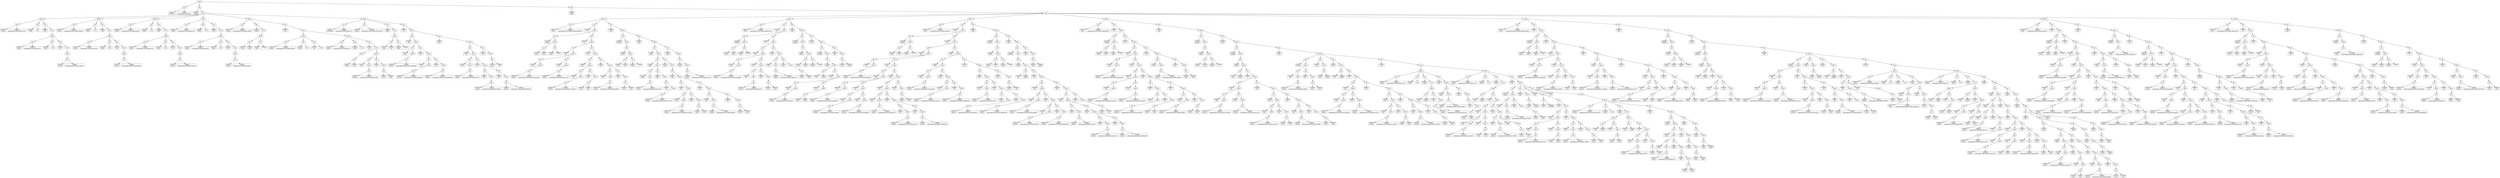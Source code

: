 digraph parsed {
"50587344" [label="object"];
"50587344" -> "42180880";
"42180880" [label="pair"];
"42180880" -> "42181712";
"42181712" [shape=box,label="STRING\n'%module'"];
"42180880" -> "42181968";
"42181968" [shape=box,label="STRING\n'ghczmprim:GHCTypes'"];
"50587344" -> "50502992";
"50502992" [label="pair"];
"50502992" -> "42182224";
"42182224" [shape=box,label="STRING\n'tdefg'"];
"50502992" -> "50496848";
"50496848" [label="array"];
"50496848" -> "50499856";
"50499856" [label="object"];
"50499856" -> "40147152";
"40147152" [label="pair"];
"40147152" -> "42183632";
"42183632" [shape=box,label="STRING\n'%data'"];
"40147152" -> "42183888";
"42183888" [shape=box,label="STRING\n'ghczmprim:GHCziTypes.Char'"];
"50499856" -> "50626000";
"50626000" [label="pair"];
"50626000" -> "42184144";
"42184144" [shape=box,label="STRING\n'tbind'"];
"50626000" -> "50625936";
"50625936" [label="array"];
"50499856" -> "50499792";
"50499792" [label="pair"];
"50499792" -> "42189072";
"42189072" [shape=box,label="STRING\n'cdef'"];
"50499792" -> "50626384";
"50626384" [label="array"];
"50626384" -> "50499728";
"50499728" [label="object"];
"50499728" -> "50626064";
"50626064" [label="pair"];
"50626064" -> "42190480";
"42190480" [shape=box,label="STRING\n'qdcon'"];
"50626064" -> "42190736";
"42190736" [shape=box,label="STRING\n'ghczmprim:GHCziTypes.Czh'"];
"50499728" -> "50626256";
"50626256" [label="pair"];
"50626256" -> "42190992";
"42190992" [shape=box,label="STRING\n'tbind'"];
"50626256" -> "50626192";
"50626192" [label="array"];
"50499728" -> "50499664";
"50499664" [label="pair"];
"50499664" -> "42191760";
"42191760" [shape=box,label="STRING\n'aty'"];
"50499664" -> "50626512";
"50626512" [label="array"];
"50626512" -> "50626448";
"50626448" [label="object"];
"50626448" -> "50626320";
"50626320" [label="pair"];
"50626320" -> "42201424";
"42201424" [shape=box,label="STRING\n'qtycon'"];
"50626320" -> "42201680";
"42201680" [shape=box,label="STRING\n'ghczmprim:GHCziPrim.Charzh'"];
"50496848" -> "50500752";
"50500752" [label="object"];
"50500752" -> "50626128";
"50626128" [label="pair"];
"50626128" -> "42191376";
"42191376" [shape=box,label="STRING\n'%data'"];
"50626128" -> "42192464";
"42192464" [shape=box,label="STRING\n'ghczmprim:GHCziTypes.Double'"];
"50500752" -> "50499984";
"50499984" [label="pair"];
"50499984" -> "42201808";
"42201808" [shape=box,label="STRING\n'tbind'"];
"50499984" -> "50499920";
"50499920" [label="array"];
"50500752" -> "50500688";
"50500688" [label="pair"];
"50500688" -> "42202576";
"42202576" [shape=box,label="STRING\n'cdef'"];
"50500688" -> "50500368";
"50500368" [label="array"];
"50500368" -> "50500624";
"50500624" [label="object"];
"50500624" -> "50500048";
"50500048" [label="pair"];
"50500048" -> "42203984";
"42203984" [shape=box,label="STRING\n'qdcon'"];
"50500048" -> "42204240";
"42204240" [shape=box,label="STRING\n'ghczmprim:GHCziTypes.Dzh'"];
"50500624" -> "50500240";
"50500240" [label="pair"];
"50500240" -> "42204496";
"42204496" [shape=box,label="STRING\n'tbind'"];
"50500240" -> "50500176";
"50500176" [label="array"];
"50500624" -> "50500560";
"50500560" [label="pair"];
"50500560" -> "42209424";
"42209424" [shape=box,label="STRING\n'aty'"];
"50500560" -> "50500496";
"50500496" [label="array"];
"50500496" -> "50500432";
"50500432" [label="object"];
"50500432" -> "50500304";
"50500304" [label="pair"];
"50500304" -> "42210832";
"42210832" [shape=box,label="STRING\n'qtycon'"];
"50500304" -> "42211088";
"42211088" [shape=box,label="STRING\n'ghczmprim:GHCziPrim.Doublezh'"];
"50496848" -> "50501648";
"50501648" [label="object"];
"50501648" -> "50500112";
"50500112" [label="pair"];
"50500112" -> "42204944";
"42204944" [shape=box,label="STRING\n'%data'"];
"50500112" -> "42210128";
"42210128" [shape=box,label="STRING\n'ghczmprim:GHCziTypes.Float'"];
"50501648" -> "50500880";
"50500880" [label="pair"];
"50500880" -> "42211216";
"42211216" [shape=box,label="STRING\n'tbind'"];
"50500880" -> "50500816";
"50500816" [label="array"];
"50501648" -> "50501584";
"50501584" [label="pair"];
"50501584" -> "42211984";
"42211984" [shape=box,label="STRING\n'cdef'"];
"50501584" -> "50501264";
"50501264" [label="array"];
"50501264" -> "50501520";
"50501520" [label="object"];
"50501520" -> "50500944";
"50500944" [label="pair"];
"50500944" -> "42213456";
"42213456" [shape=box,label="STRING\n'qdcon'"];
"50500944" -> "42213712";
"42213712" [shape=box,label="STRING\n'ghczmprim:GHCziTypes.Fzh'"];
"50501520" -> "50501136";
"50501136" [label="pair"];
"50501136" -> "42213968";
"42213968" [shape=box,label="STRING\n'tbind'"];
"50501136" -> "50501072";
"50501072" [label="array"];
"50501520" -> "50501456";
"50501456" [label="pair"];
"50501456" -> "42214736";
"42214736" [shape=box,label="STRING\n'aty'"];
"50501456" -> "50501392";
"50501392" [label="array"];
"50501392" -> "50501328";
"50501328" [label="object"];
"50501328" -> "50501200";
"50501200" [label="pair"];
"50501200" -> "42216144";
"42216144" [shape=box,label="STRING\n'qtycon'"];
"50501200" -> "42216400";
"42216400" [shape=box,label="STRING\n'ghczmprim:GHCziPrim.Floatzh'"];
"50496848" -> "50502544";
"50502544" [label="object"];
"50502544" -> "50501008";
"50501008" [label="pair"];
"50501008" -> "42214352";
"42214352" [shape=box,label="STRING\n'%data'"];
"50501008" -> "42215440";
"42215440" [shape=box,label="STRING\n'ghczmprim:GHCziTypes.Int'"];
"50502544" -> "50501776";
"50501776" [label="pair"];
"50501776" -> "42216528";
"42216528" [shape=box,label="STRING\n'tbind'"];
"50501776" -> "50501712";
"50501712" [label="array"];
"50502544" -> "50502480";
"50502480" [label="pair"];
"50502480" -> "42217296";
"42217296" [shape=box,label="STRING\n'cdef'"];
"50502480" -> "50502160";
"50502160" [label="array"];
"50502160" -> "50502416";
"50502416" [label="object"];
"50502416" -> "50501840";
"50501840" [label="pair"];
"50501840" -> "42231056";
"42231056" [shape=box,label="STRING\n'qdcon'"];
"50501840" -> "42231312";
"42231312" [shape=box,label="STRING\n'ghczmprim:GHCziTypes.Izh'"];
"50502416" -> "50502032";
"50502032" [label="pair"];
"50502032" -> "42231568";
"42231568" [shape=box,label="STRING\n'tbind'"];
"50502032" -> "50501968";
"50501968" [label="array"];
"50502416" -> "50502352";
"50502352" [label="pair"];
"50502352" -> "42232336";
"42232336" [shape=box,label="STRING\n'aty'"];
"50502352" -> "50502288";
"50502288" [label="array"];
"50502288" -> "50502224";
"50502224" [label="object"];
"50502224" -> "50502096";
"50502096" [label="pair"];
"50502096" -> "42233744";
"42233744" [shape=box,label="STRING\n'qtycon'"];
"50502096" -> "42234064";
"42234064" [shape=box,label="STRING\n'ghczmprim:GHCziPrim.Intzh'"];
"50496848" -> "50496336";
"50496336" [label="object"];
"50496336" -> "50501904";
"50501904" [label="pair"];
"50501904" -> "42231952";
"42231952" [shape=box,label="STRING\n'%data'"];
"50501904" -> "42233040";
"42233040" [shape=box,label="STRING\n'ghczmprim:GHCziTypes.ZMZN'"];
"50496336" -> "50502864";
"50502864" [label="pair"];
"50502864" -> "42234192";
"42234192" [shape=box,label="STRING\n'tbind'"];
"50502864" -> "50502672";
"50502672" [label="array"];
"50502672" -> "50502800";
"50502800" [label="object"];
"50502800" -> "50502608";
"50502608" [label="pair"];
"50502608" -> "42235600";
"42235600" [shape=box,label="STRING\n'tyvar'"];
"50502608" -> "42235856";
"42235856" [shape=box,label="STRING\n'aam'"];
"50502800" -> "50502736";
"50502736" [label="pair"];
"50502736" -> "42236112";
"42236112" [shape=box,label="STRING\n'kind'"];
"50502736" -> "42236368";
"42236368" [shape=box,label="STRING\n'*'"];
"50496336" -> "50503248";
"50503248" [label="pair"];
"50503248" -> "42234896";
"42234896" [shape=box,label="STRING\n'cdef'"];
"50503248" -> "50495568";
"50495568" [label="array"];
"50495568" -> "50503376";
"50503376" [label="object"];
"50503376" -> "50502928";
"50502928" [label="pair"];
"50502928" -> "42237584";
"42237584" [shape=box,label="STRING\n'qdcon'"];
"50502928" -> "42237840";
"42237840" [shape=box,label="STRING\n'ghczmprim:GHCziTypes.ZMZN'"];
"50503376" -> "50503120";
"50503120" [label="pair"];
"50503120" -> "42246352";
"42246352" [shape=box,label="STRING\n'tbind'"];
"50503120" -> "50503056";
"50503056" [label="array"];
"50503376" -> "50503312";
"50503312" [label="pair"];
"50503312" -> "42247120";
"42247120" [shape=box,label="STRING\n'aty'"];
"50503312" -> "50503184";
"50503184" [label="array"];
"50495568" -> "50496272";
"50496272" [label="object"];
"50496272" -> "50503440";
"50503440" [label="pair"];
"50503440" -> "42248144";
"42248144" [shape=box,label="STRING\n'qdcon'"];
"50503440" -> "42248400";
"42248400" [shape=box,label="STRING\n'ghczmprim:GHCziTypes.ZC'"];
"50496272" -> "50503568";
"50503568" [label="pair"];
"50503568" -> "42248656";
"42248656" [shape=box,label="STRING\n'tbind'"];
"50503568" -> "50503504";
"50503504" [label="array"];
"50496272" -> "50495696";
"50495696" [label="pair"];
"50495696" -> "42249424";
"42249424" [shape=box,label="STRING\n'aty'"];
"50495696" -> "50495952";
"50495952" [label="array"];
"50495952" -> "50495632";
"50495632" [label="object"];
"50495632" -> "50503632";
"50503632" [label="pair"];
"50503632" -> "42254992";
"42254992" [shape=box,label="STRING\n'tyvar'"];
"50503632" -> "42255248";
"42255248" [shape=box,label="STRING\n'aam'"];
"50495952" -> "50496208";
"50496208" [label="object"];
"50496208" -> "50495888";
"50495888" [label="pair"];
"50495888" -> "42255888";
"42255888" [shape=box,label="STRING\n'bty'"];
"50495888" -> "50495824";
"50495824" [label="object"];
"50495824" -> "50495760";
"50495760" [label="pair"];
"50495760" -> "42256720";
"42256720" [shape=box,label="STRING\n'qtycon'"];
"50495760" -> "42256976";
"42256976" [shape=box,label="STRING\n'ghczmprim:GHCziTypes.ZMZN'"];
"50496208" -> "50496144";
"50496144" [label="pair"];
"50496144" -> "42256528";
"42256528" [shape=box,label="STRING\n'aty'"];
"50496144" -> "50496080";
"50496080" [label="object"];
"50496080" -> "50496016";
"50496016" [label="pair"];
"50496016" -> "42257808";
"42257808" [shape=box,label="STRING\n'tyvar'"];
"50496016" -> "42258064";
"42258064" [shape=box,label="STRING\n'aam'"];
"50496848" -> "50499024";
"50499024" [label="object"];
"50499024" -> "50496400";
"50496400" [label="pair"];
"50496400" -> "42248784";
"42248784" [shape=box,label="STRING\n'%newtype'"];
"50496400" -> "42254480";
"42254480" [shape=box,label="STRING\n'ghczmprim:GHCziTypes.IO'"];
"50499024" -> "50496464";
"50496464" [label="pair"];
"50496464" -> "42256016";
"42256016" [shape=box,label="STRING\n'qtycon'"];
"50496464" -> "42257552";
"42257552" [shape=box,label="STRING\n'ghczmprim:GHCziTypes.NTCoZCIO'"];
"50499024" -> "50496784";
"50496784" [label="pair"];
"50496784" -> "42258256";
"42258256" [shape=box,label="STRING\n'tbind'"];
"50496784" -> "50496592";
"50496592" [label="array"];
"50496592" -> "50496720";
"50496720" [label="object"];
"50496720" -> "50496528";
"50496528" [label="pair"];
"50496528" -> "42272016";
"42272016" [shape=box,label="STRING\n'tyvar'"];
"50496528" -> "42272272";
"42272272" [shape=box,label="STRING\n'aal'"];
"50496720" -> "50496656";
"50496656" [label="pair"];
"50496656" -> "42272528";
"42272528" [shape=box,label="STRING\n'kind'"];
"50496656" -> "42272784";
"42272784" [shape=box,label="STRING\n'*'"];
"50499024" -> "50497744";
"50497744" [label="pair"];
"50497744" -> "42271312";
"42271312" [shape=box,label="STRING\n'ty'"];
"50497744" -> "50498960";
"50498960" [label="object"];
"50498960" -> "50497104";
"50497104" [label="pair"];
"50497104" -> "42273424";
"42273424" [shape=box,label="STRING\n'bty'"];
"50497104" -> "50497680";
"50497680" [label="object"];
"50497680" -> "50497040";
"50497040" [label="pair"];
"50497040" -> "42274256";
"42274256" [shape=box,label="STRING\n'bty'"];
"50497040" -> "50496976";
"50496976" [label="object"];
"50496976" -> "50496912";
"50496912" [label="pair"];
"50496912" -> "42287440";
"42287440" [shape=box,label="STRING\n'qtycon'"];
"50496912" -> "42287696";
"42287696" [shape=box,label="STRING\n'ghczmprim:GHCziPrim.ZLzmzgZR'"];
"50497680" -> "50497360";
"50497360" [label="pair"];
"50497360" -> "42287248";
"42287248" [shape=box,label="STRING\n'aty'"];
"50497360" -> "50497616";
"50497616" [label="object"];
"50497616" -> "50497296";
"50497296" [label="pair"];
"50497296" -> "42288528";
"42288528" [shape=box,label="STRING\n'bty'"];
"50497296" -> "50497232";
"50497232" [label="object"];
"50497232" -> "50497168";
"50497168" [label="pair"];
"50497168" -> "42289360";
"42289360" [shape=box,label="STRING\n'qtycon'"];
"50497168" -> "42289616";
"42289616" [shape=box,label="STRING\n'ghczmprim:GHCziPrim.Statezh'"];
"50497616" -> "50497552";
"50497552" [label="pair"];
"50497552" -> "42289168";
"42289168" [shape=box,label="STRING\n'aty'"];
"50497552" -> "50497488";
"50497488" [label="object"];
"50497488" -> "50497424";
"50497424" [label="pair"];
"50497424" -> "42290448";
"42290448" [shape=box,label="STRING\n'qtycon'"];
"50497424" -> "42290704";
"42290704" [shape=box,label="STRING\n'ghczmprim:GHCziPrim.RealWorld'"];
"50498960" -> "50498640";
"50498640" [label="pair"];
"50498640" -> "42274576";
"42274576" [shape=box,label="STRING\n'aty'"];
"50498640" -> "50498896";
"50498896" [label="object"];
"50498896" -> "50498000";
"50498000" [label="pair"];
"50498000" -> "42290896";
"42290896" [shape=box,label="STRING\n'bty'"];
"50498000" -> "50498576";
"50498576" [label="object"];
"50498576" -> "50497936";
"50497936" [label="pair"];
"50497936" -> "42295888";
"42295888" [shape=box,label="STRING\n'bty'"];
"50497936" -> "50497872";
"50497872" [label="object"];
"50497872" -> "50497808";
"50497808" [label="pair"];
"50497808" -> "42296720";
"42296720" [shape=box,label="STRING\n'qtycon'"];
"50497808" -> "42296976";
"42296976" [shape=box,label="STRING\n'ghczmprim:GHCziPrim.Z2H'"];
"50498576" -> "50498256";
"50498256" [label="pair"];
"50498256" -> "42296528";
"42296528" [shape=box,label="STRING\n'aty'"];
"50498256" -> "50498512";
"50498512" [label="object"];
"50498512" -> "50498192";
"50498192" [label="pair"];
"50498192" -> "42297808";
"42297808" [shape=box,label="STRING\n'bty'"];
"50498192" -> "50498128";
"50498128" [label="object"];
"50498128" -> "50498064";
"50498064" [label="pair"];
"50498064" -> "42298640";
"42298640" [shape=box,label="STRING\n'qtycon'"];
"50498064" -> "42298896";
"42298896" [shape=box,label="STRING\n'ghczmprim:GHCziPrim.Statezh'"];
"50498512" -> "50498448";
"50498448" [label="pair"];
"50498448" -> "42298448";
"42298448" [shape=box,label="STRING\n'aty'"];
"50498448" -> "50498384";
"50498384" [label="object"];
"50498384" -> "50498320";
"50498320" [label="pair"];
"50498320" -> "42316176";
"42316176" [shape=box,label="STRING\n'qtycon'"];
"50498320" -> "42316432";
"42316432" [shape=box,label="STRING\n'ghczmprim:GHCziPrim.RealWorld'"];
"50498896" -> "50498832";
"50498832" [label="pair"];
"50498832" -> "42296016";
"42296016" [shape=box,label="STRING\n'aty'"];
"50498832" -> "50498768";
"50498768" [label="object"];
"50498768" -> "50498704";
"50498704" [label="pair"];
"50498704" -> "42316624";
"42316624" [shape=box,label="STRING\n'tyvar'"];
"50498704" -> "42316880";
"42316880" [shape=box,label="STRING\n'aal'"];
"50587344" -> "50577296";
"50577296" [label="pair"];
"50577296" -> "42202192";
"42202192" [shape=box,label="STRING\n'vdefg'"];
"50577296" -> "50585040";
"50585040" [label="array"];
"50585040" -> "50525072";
"50525072" [label="object"];
"50525072" -> "50499088";
"50499088" [label="pair"];
"50499088" -> "42299024";
"42299024" [shape=box,label="STRING\n'qvar'"];
"50499088" -> "42317008";
"42317008" [shape=box,label="STRING\n'ghczmprim:GHCziTypes.zdgfromZMZN1'"];
"50525072" -> "50499472";
"50499472" [label="pair"];
"50499472" -> "42317264";
"42317264" [shape=box,label="STRING\n'ty'"];
"50499472" -> "50513680";
"50513680" [label="object"];
"50513680" -> "50499280";
"50499280" [label="pair"];
"50499280" -> "42318096";
"42318096" [shape=box,label="STRING\n'%forall'"];
"50499280" -> "50499408";
"50499408" [label="object"];
"50499408" -> "50499216";
"50499216" [label="pair"];
"50499216" -> "42318928";
"42318928" [shape=box,label="STRING\n'tyvar'"];
"50499216" -> "42319184";
"42319184" [shape=box,label="STRING\n'aa1c'"];
"50499408" -> "50499344";
"50499344" [label="pair"];
"50499344" -> "42319440";
"42319440" [shape=box,label="STRING\n'kind'"];
"50499344" -> "42319696";
"42319696" [shape=box,label="STRING\n'*'"];
"50513680" -> "50512400";
"50512400" [label="pair"];
"50512400" -> "42319056";
"42319056" [shape=box,label="STRING\n'ty'"];
"50512400" -> "50513616";
"50513616" [label="object"];
"50513616" -> "50512080";
"50512080" [label="pair"];
"50512080" -> "42328720";
"42328720" [shape=box,label="STRING\n'bty'"];
"50512080" -> "50512336";
"50512336" [label="object"];
"50512336" -> "50512016";
"50512016" [label="pair"];
"50512016" -> "42329552";
"42329552" [shape=box,label="STRING\n'bty'"];
"50512016" -> "50511952";
"50511952" [label="object"];
"50511952" -> "50499536";
"50499536" [label="pair"];
"50499536" -> "42330384";
"42330384" [shape=box,label="STRING\n'qtycon'"];
"50499536" -> "42330640";
"42330640" [shape=box,label="STRING\n'ghczmprim:GHCziGenerics.ZCzpZC'"];
"50512336" -> "50512272";
"50512272" [label="pair"];
"50512272" -> "42330192";
"42330192" [shape=box,label="STRING\n'aty'"];
"50512272" -> "50512208";
"50512208" [label="object"];
"50512208" -> "50512144";
"50512144" [label="pair"];
"50512144" -> "42331472";
"42331472" [shape=box,label="STRING\n'qtycon'"];
"50512144" -> "42331728";
"42331728" [shape=box,label="STRING\n'ghczmprim:GHCziGenerics.Unit'"];
"50513616" -> "50512976";
"50512976" [label="pair"];
"50512976" -> "42329680";
"42329680" [shape=box,label="STRING\n'aty'"];
"50512976" -> "50513552";
"50513552" [label="object"];
"50513552" -> "50512656";
"50512656" [label="pair"];
"50512656" -> "42336400";
"42336400" [shape=box,label="STRING\n'bty'"];
"50512656" -> "50512912";
"50512912" [label="object"];
"50512912" -> "50512592";
"50512592" [label="pair"];
"50512592" -> "42337232";
"42337232" [shape=box,label="STRING\n'bty'"];
"50512592" -> "50512528";
"50512528" [label="object"];
"50512528" -> "50512464";
"50512464" [label="pair"];
"50512464" -> "42338064";
"42338064" [shape=box,label="STRING\n'qtycon'"];
"50512464" -> "42338320";
"42338320" [shape=box,label="STRING\n'ghczmprim:GHCziGenerics.ZCztZC'"];
"50512912" -> "50512848";
"50512848" [label="pair"];
"50512848" -> "42337872";
"42337872" [shape=box,label="STRING\n'aty'"];
"50512848" -> "50512784";
"50512784" [label="object"];
"50512784" -> "50512720";
"50512720" [label="pair"];
"50512720" -> "42339152";
"42339152" [shape=box,label="STRING\n'tyvar'"];
"50512720" -> "42339408";
"42339408" [shape=box,label="STRING\n'aa1c'"];
"50513552" -> "50513232";
"50513232" [label="pair"];
"50513232" -> "42337360";
"42337360" [shape=box,label="STRING\n'aty'"];
"50513232" -> "50513488";
"50513488" [label="object"];
"50513488" -> "50513168";
"50513168" [label="pair"];
"50513168" -> "42339920";
"42339920" [shape=box,label="STRING\n'bty'"];
"50513168" -> "50513104";
"50513104" [label="object"];
"50513104" -> "50513040";
"50513040" [label="pair"];
"50513040" -> "42340816";
"42340816" [shape=box,label="STRING\n'qtycon'"];
"50513040" -> "42341072";
"42341072" [shape=box,label="STRING\n'ghczmprim:GHCziTypes.ZMZN'"];
"50513488" -> "50513424";
"50513424" [label="pair"];
"50513424" -> "42340624";
"42340624" [shape=box,label="STRING\n'aty'"];
"50513424" -> "50513360";
"50513360" [label="object"];
"50513360" -> "50513296";
"50513296" [label="pair"];
"50513296" -> "42341904";
"42341904" [shape=box,label="STRING\n'tyvar'"];
"50513296" -> "42342160";
"42342160" [shape=box,label="STRING\n'aa1c'"];
"50525072" -> "50514192";
"50514192" [label="pair"];
"50514192" -> "42318224";
"42318224" [shape=box,label="STRING\n'exp'"];
"50514192" -> "50525008";
"50525008" [label="object"];
"50525008" -> "50514128";
"50514128" [label="pair"];
"50514128" -> "42338896";
"42338896" [shape=box,label="STRING\n'lambda'"];
"50514128" -> "50514064";
"50514064" [label="object"];
"50514064" -> "50513872";
"50513872" [label="pair"];
"50513872" -> "42342544";
"42342544" [shape=box,label="STRING\n'tbind'"];
"50513872" -> "50514000";
"50514000" [label="object"];
"50514000" -> "50513744";
"50513744" [label="pair"];
"50513744" -> "42343376";
"42343376" [shape=box,label="STRING\n'tyvar'"];
"50513744" -> "42343632";
"42343632" [shape=box,label="STRING\n'aa1c'"];
"50514000" -> "50513936";
"50513936" [label="pair"];
"50513936" -> "42343888";
"42343888" [shape=box,label="STRING\n'kind'"];
"50513936" -> "42344144";
"42344144" [shape=box,label="STRING\n'*'"];
"50525008" -> "50524560";
"50524560" [label="pair"];
"50524560" -> "42342352";
"42342352" [shape=box,label="STRING\n'exp'"];
"50524560" -> "50524944";
"50524944" [label="object"];
"50524944" -> "50514896";
"50514896" [label="pair"];
"50514896" -> "42357008";
"42357008" [shape=box,label="STRING\n'aexp'"];
"50514896" -> "50524496";
"50524496" [label="object"];
"50524496" -> "50514448";
"50514448" [label="pair"];
"50514448" -> "42357840";
"42357840" [shape=box,label="STRING\n'aexp'"];
"50514448" -> "50514832";
"50514832" [label="object"];
"50514832" -> "50514384";
"50514384" [label="pair"];
"50514384" -> "42358672";
"42358672" [shape=box,label="STRING\n'aexp'"];
"50514384" -> "50514320";
"50514320" [label="object"];
"50514320" -> "50514256";
"50514256" [label="pair"];
"50514256" -> "42359504";
"42359504" [shape=box,label="STRING\n'qdcon'"];
"50514256" -> "42359760";
"42359760" [shape=box,label="STRING\n'ghczmprim:GHCziGenerics.Inl'"];
"50514832" -> "50514768";
"50514768" [label="pair"];
"50514768" -> "42359312";
"42359312" [shape=box,label="STRING\n'args'"];
"50514768" -> "50514704";
"50514704" [label="object"];
"50514704" -> "50514640";
"50514640" [label="pair"];
"50514640" -> "42360592";
"42360592" [shape=box,label="STRING\n'aty'"];
"50514640" -> "50514576";
"50514576" [label="object"];
"50514576" -> "50514512";
"50514512" [label="pair"];
"50514512" -> "42373776";
"42373776" [shape=box,label="STRING\n'qtycon'"];
"50514512" -> "42374032";
"42374032" [shape=box,label="STRING\n'ghczmprim:GHCziGenerics.Unit'"];
"50524496" -> "50524432";
"50524432" [label="pair"];
"50524432" -> "42358800";
"42358800" [shape=box,label="STRING\n'args'"];
"50524432" -> "50524368";
"50524368" [label="object"];
"50524368" -> "50515472";
"50515472" [label="pair"];
"50515472" -> "42374288";
"42374288" [shape=box,label="STRING\n'aty'"];
"50515472" -> "50524304";
"50524304" [label="object"];
"50524304" -> "50515152";
"50515152" [label="pair"];
"50515152" -> "42375120";
"42375120" [shape=box,label="STRING\n'bty'"];
"50515152" -> "50515408";
"50515408" [label="object"];
"50515408" -> "50515088";
"50515088" [label="pair"];
"50515088" -> "42375952";
"42375952" [shape=box,label="STRING\n'bty'"];
"50515088" -> "50515024";
"50515024" [label="object"];
"50515024" -> "50514960";
"50514960" [label="pair"];
"50514960" -> "42376784";
"42376784" [shape=box,label="STRING\n'qtycon'"];
"50514960" -> "42377040";
"42377040" [shape=box,label="STRING\n'ghczmprim:GHCziGenerics.ZCztZC'"];
"50515408" -> "50515344";
"50515344" [label="pair"];
"50515344" -> "42376592";
"42376592" [shape=box,label="STRING\n'aty'"];
"50515344" -> "50515280";
"50515280" [label="object"];
"50515280" -> "50515216";
"50515216" [label="pair"];
"50515216" -> "42382032";
"42382032" [shape=box,label="STRING\n'tyvar'"];
"50515216" -> "42382288";
"42382288" [shape=box,label="STRING\n'aa1c'"];
"50524304" -> "50515728";
"50515728" [label="pair"];
"50515728" -> "42376080";
"42376080" [shape=box,label="STRING\n'aty'"];
"50515728" -> "50524240";
"50524240" [label="object"];
"50524240" -> "50515664";
"50515664" [label="pair"];
"50515664" -> "42382800";
"42382800" [shape=box,label="STRING\n'bty'"];
"50515664" -> "50515600";
"50515600" [label="object"];
"50515600" -> "50515536";
"50515536" [label="pair"];
"50515536" -> "42383632";
"42383632" [shape=box,label="STRING\n'qtycon'"];
"50515536" -> "42383888";
"42383888" [shape=box,label="STRING\n'ghczmprim:GHCziTypes.ZMZN'"];
"50524240" -> "50515920";
"50515920" [label="pair"];
"50515920" -> "42383440";
"42383440" [shape=box,label="STRING\n'aty'"];
"50515920" -> "50515856";
"50515856" [label="object"];
"50515856" -> "50515792";
"50515792" [label="pair"];
"50515792" -> "42384720";
"42384720" [shape=box,label="STRING\n'tyvar'"];
"50515792" -> "42384976";
"42384976" [shape=box,label="STRING\n'aa1c'"];
"50524944" -> "50524880";
"50524880" [label="pair"];
"50524880" -> "42357968";
"42357968" [shape=box,label="STRING\n'args'"];
"50524880" -> "50524816";
"50524816" [label="object"];
"50524816" -> "50524752";
"50524752" [label="pair"];
"50524752" -> "42384016";
"42384016" [shape=box,label="STRING\n'aexp'"];
"50524752" -> "50524688";
"50524688" [label="object"];
"50524688" -> "50524624";
"50524624" [label="pair"];
"50524624" -> "42401872";
"42401872" [shape=box,label="STRING\n'qdcon'"];
"50524624" -> "42402128";
"42402128" [shape=box,label="STRING\n'ghczmprim:GHCziGenerics.Unit'"];
"50585040" -> "50528784";
"50528784" [label="object"];
"50528784" -> "50513808";
"50513808" [label="pair"];
"50513808" -> "42358096";
"42358096" [shape=box,label="STRING\n'qvar'"];
"50513808" -> "42373584";
"42373584" [shape=box,label="STRING\n'ghczmprim:GHCziTypes.zdgfromIO1'"];
"50528784" -> "50525392";
"50525392" [label="pair"];
"50525392" -> "42384144";
"42384144" [shape=box,label="STRING\n'ty'"];
"50525392" -> "50526928";
"50526928" [label="object"];
"50526928" -> "50525200";
"50525200" [label="pair"];
"50525200" -> "42402832";
"42402832" [shape=box,label="STRING\n'%forall'"];
"50525200" -> "50525328";
"50525328" [label="object"];
"50525328" -> "50525136";
"50525136" [label="pair"];
"50525136" -> "42403664";
"42403664" [shape=box,label="STRING\n'tyvar'"];
"50525136" -> "42403920";
"42403920" [shape=box,label="STRING\n'ta1g'"];
"50525328" -> "50525264";
"50525264" [label="pair"];
"50525264" -> "42404176";
"42404176" [shape=box,label="STRING\n'kind'"];
"50525264" -> "42404432";
"42404432" [shape=box,label="STRING\n'*'"];
"50526928" -> "50526288";
"50526288" [label="pair"];
"50526288" -> "42403792";
"42403792" [shape=box,label="STRING\n'ty'"];
"50526288" -> "50526864";
"50526864" [label="object"];
"50526864" -> "50525648";
"50525648" [label="pair"];
"50525648" -> "42405200";
"42405200" [shape=box,label="STRING\n'bty'"];
"50525648" -> "50526224";
"50526224" [label="object"];
"50526224" -> "50525584";
"50525584" [label="pair"];
"50525584" -> "42422480";
"42422480" [shape=box,label="STRING\n'bty'"];
"50525584" -> "50525520";
"50525520" [label="object"];
"50525520" -> "50525456";
"50525456" [label="pair"];
"50525456" -> "42423312";
"42423312" [shape=box,label="STRING\n'qtycon'"];
"50525456" -> "42423568";
"42423568" [shape=box,label="STRING\n'ghczmprim:GHCziPrim.ZLzmzgZR'"];
"50526224" -> "50525904";
"50525904" [label="pair"];
"50525904" -> "42423120";
"42423120" [shape=box,label="STRING\n'aty'"];
"50525904" -> "50526160";
"50526160" [label="object"];
"50526160" -> "50525840";
"50525840" [label="pair"];
"50525840" -> "42424400";
"42424400" [shape=box,label="STRING\n'bty'"];
"50525840" -> "50525776";
"50525776" [label="object"];
"50525776" -> "50525712";
"50525712" [label="pair"];
"50525712" -> "42425232";
"42425232" [shape=box,label="STRING\n'qtycon'"];
"50525712" -> "42425488";
"42425488" [shape=box,label="STRING\n'ghczmprim:GHCziTypes.IO'"];
"50526160" -> "50526096";
"50526096" [label="pair"];
"50526096" -> "42425040";
"42425040" [shape=box,label="STRING\n'aty'"];
"50526096" -> "50526032";
"50526032" [label="object"];
"50526032" -> "50525968";
"50525968" [label="pair"];
"50525968" -> "42426320";
"42426320" [shape=box,label="STRING\n'tyvar'"];
"50525968" -> "38785296";
"38785296" [shape=box,label="STRING\n'ta1g'"];
"50526864" -> "50526544";
"50526544" [label="pair"];
"50526544" -> "42422608";
"42422608" [shape=box,label="STRING\n'aty'"];
"50526544" -> "50526800";
"50526800" [label="object"];
"50526800" -> "50526480";
"50526480" [label="pair"];
"50526480" -> "38785488";
"38785488" [shape=box,label="STRING\n'bty'"];
"50526480" -> "50526416";
"50526416" [label="object"];
"50526416" -> "50526352";
"50526352" [label="pair"];
"50526352" -> "38786320";
"38786320" [shape=box,label="STRING\n'qtycon'"];
"50526352" -> "38786576";
"38786576" [shape=box,label="STRING\n'ghczmprim:GHCziTypes.IO'"];
"50526800" -> "50526736";
"50526736" [label="pair"];
"50526736" -> "38786128";
"38786128" [shape=box,label="STRING\n'aty'"];
"50526736" -> "50526672";
"50526672" [label="object"];
"50526672" -> "50526608";
"50526608" [label="pair"];
"50526608" -> "38787408";
"38787408" [shape=box,label="STRING\n'tyvar'"];
"50526608" -> "38787664";
"38787664" [shape=box,label="STRING\n'ta1g'"];
"50528784" -> "50527440";
"50527440" [label="pair"];
"50527440" -> "42402960";
"42402960" [shape=box,label="STRING\n'exp'"];
"50527440" -> "50528720";
"50528720" [label="object"];
"50528720" -> "50527376";
"50527376" [label="pair"];
"50527376" -> "38786832";
"38786832" [shape=box,label="STRING\n'lambda'"];
"50527376" -> "50527312";
"50527312" [label="object"];
"50527312" -> "50527120";
"50527120" [label="pair"];
"50527120" -> "38788368";
"38788368" [shape=box,label="STRING\n'tbind'"];
"50527120" -> "50527248";
"50527248" [label="object"];
"50527248" -> "50526992";
"50526992" [label="pair"];
"50526992" -> "38801552";
"38801552" [shape=box,label="STRING\n'tyvar'"];
"50526992" -> "38801808";
"38801808" [shape=box,label="STRING\n'ta1g'"];
"50527248" -> "50527184";
"50527184" [label="pair"];
"50527184" -> "38802064";
"38802064" [shape=box,label="STRING\n'kind'"];
"50527184" -> "38802320";
"38802320" [shape=box,label="STRING\n'*'"];
"50528720" -> "50528400";
"50528400" [label="pair"];
"50528400" -> "38788176";
"38788176" [shape=box,label="STRING\n'exp'"];
"50528400" -> "50528656";
"50528656" [label="object"];
"50528656" -> "50528336";
"50528336" [label="pair"];
"50528336" -> "38802832";
"38802832" [shape=box,label="STRING\n'lambda'"];
"50528336" -> "50528208";
"50528208" [label="object"];
"50528208" -> "50527568";
"50527568" [label="pair"];
"50527568" -> "38803664";
"38803664" [shape=box,label="STRING\n'vbind'"];
"50527568" -> "50528144";
"50528144" [label="object"];
"50528144" -> "50527504";
"50527504" [label="pair"];
"50527504" -> "38804496";
"38804496" [shape=box,label="STRING\n'var'"];
"50527504" -> "38804752";
"38804752" [shape=box,label="STRING\n'dsd1r'"];
"50528144" -> "50527824";
"50527824" [label="pair"];
"50527824" -> "38805008";
"38805008" [shape=box,label="STRING\n'ty'"];
"50527824" -> "50528080";
"50528080" [label="object"];
"50528080" -> "50527760";
"50527760" [label="pair"];
"50527760" -> "38822288";
"38822288" [shape=box,label="STRING\n'bty'"];
"50527760" -> "50527696";
"50527696" [label="object"];
"50527696" -> "50527632";
"50527632" [label="pair"];
"50527632" -> "38823120";
"38823120" [shape=box,label="STRING\n'qtycon'"];
"50527632" -> "38823376";
"38823376" [shape=box,label="STRING\n'ghczmprim:GHCziTypes.IO'"];
"50528080" -> "50528016";
"50528016" [label="pair"];
"50528016" -> "38822928";
"38822928" [shape=box,label="STRING\n'aty'"];
"50528016" -> "50527952";
"50527952" [label="object"];
"50527952" -> "50527888";
"50527888" [label="pair"];
"50527888" -> "38824208";
"38824208" [shape=box,label="STRING\n'tyvar'"];
"50527888" -> "38824464";
"38824464" [shape=box,label="STRING\n'ta1g'"];
"50528656" -> "50528592";
"50528592" [label="pair"];
"50528592" -> "38803472";
"38803472" [shape=box,label="STRING\n'exp'"];
"50528592" -> "50528528";
"50528528" [label="object"];
"50528528" -> "50528464";
"50528464" [label="pair"];
"50528464" -> "38823952";
"38823952" [shape=box,label="STRING\n'qvar'"];
"50528464" -> "38824656";
"38824656" [shape=box,label="STRING\n'dsd1r'"];
"50585040" -> "50537360";
"50537360" [label="object"];
"50537360" -> "50527056";
"50527056" [label="pair"];
"50527056" -> "38803920";
"38803920" [shape=box,label="STRING\n'qvar'"];
"50527056" -> "38804624";
"38804624" [shape=box,label="STRING\n'ghczmprim:GHCziTypes.zdgtoIO1'"];
"50537360" -> "50529104";
"50529104" [label="pair"];
"50529104" -> "38824784";
"38824784" [shape=box,label="STRING\n'ty'"];
"50529104" -> "50542096";
"50542096" [label="object"];
"50542096" -> "50528912";
"50528912" [label="pair"];
"50528912" -> "38825616";
"38825616" [shape=box,label="STRING\n'%forall'"];
"50528912" -> "50529040";
"50529040" [label="object"];
"50529040" -> "50528848";
"50528848" [label="pair"];
"50528848" -> "38830608";
"38830608" [shape=box,label="STRING\n'tyvar'"];
"50528848" -> "38830864";
"38830864" [shape=box,label="STRING\n'aal'"];
"50529040" -> "50528976";
"50528976" [label="pair"];
"50528976" -> "38831120";
"38831120" [shape=box,label="STRING\n'kind'"];
"50528976" -> "38831376";
"38831376" [shape=box,label="STRING\n'*'"];
"50542096" -> "50531600";
"50531600" [label="pair"];
"50531600" -> "38830736";
"38830736" [shape=box,label="STRING\n'ty'"];
"50531600" -> "50542032";
"50542032" [label="object"];
"50542032" -> "50529360";
"50529360" [label="pair"];
"50529360" -> "38832144";
"38832144" [shape=box,label="STRING\n'bty'"];
"50529360" -> "50531536";
"50531536" [label="object"];
"50531536" -> "50529296";
"50529296" [label="pair"];
"50529296" -> "38832976";
"38832976" [shape=box,label="STRING\n'bty'"];
"50529296" -> "50529232";
"50529232" [label="object"];
"50529232" -> "50529168";
"50529168" [label="pair"];
"50529168" -> "38833808";
"38833808" [shape=box,label="STRING\n'qtycon'"];
"50529168" -> "38834064";
"38834064" [shape=box,label="STRING\n'ghczmprim:GHCziPrim.ZLzmzgZR'"];
"50531536" -> "50530256";
"50530256" [label="pair"];
"50530256" -> "38833616";
"38833616" [shape=box,label="STRING\n'aty'"];
"50530256" -> "50531472";
"50531472" [label="object"];
"50531472" -> "50529616";
"50529616" [label="pair"];
"50529616" -> "38851344";
"38851344" [shape=box,label="STRING\n'bty'"];
"50529616" -> "50530192";
"50530192" [label="object"];
"50530192" -> "50529552";
"50529552" [label="pair"];
"50529552" -> "38852176";
"38852176" [shape=box,label="STRING\n'bty'"];
"50529552" -> "50529488";
"50529488" [label="object"];
"50529488" -> "50529424";
"50529424" [label="pair"];
"50529424" -> "38853008";
"38853008" [shape=box,label="STRING\n'qtycon'"];
"50529424" -> "38853264";
"38853264" [shape=box,label="STRING\n'ghczmprim:GHCziPrim.ZLzmzgZR'"];
"50530192" -> "50529872";
"50529872" [label="pair"];
"50529872" -> "38852816";
"38852816" [shape=box,label="STRING\n'aty'"];
"50529872" -> "50530128";
"50530128" [label="object"];
"50530128" -> "50529808";
"50529808" [label="pair"];
"50529808" -> "38854096";
"38854096" [shape=box,label="STRING\n'bty'"];
"50529808" -> "50529744";
"50529744" [label="object"];
"50529744" -> "50529680";
"50529680" [label="pair"];
"50529680" -> "38854992";
"38854992" [shape=box,label="STRING\n'qtycon'"];
"50529680" -> "38855248";
"38855248" [shape=box,label="STRING\n'ghczmprim:GHCziPrim.Statezh'"];
"50530128" -> "50530064";
"50530064" [label="pair"];
"50530064" -> "38854800";
"38854800" [shape=box,label="STRING\n'aty'"];
"50530064" -> "50530000";
"50530000" [label="object"];
"50530000" -> "50529936";
"50529936" [label="pair"];
"50529936" -> "38856080";
"38856080" [shape=box,label="STRING\n'qtycon'"];
"50529936" -> "38856336";
"38856336" [shape=box,label="STRING\n'ghczmprim:GHCziPrim.RealWorld'"];
"50531472" -> "50531152";
"50531152" [label="pair"];
"50531152" -> "38852304";
"38852304" [shape=box,label="STRING\n'aty'"];
"50531152" -> "50531408";
"50531408" [label="object"];
"50531408" -> "50530512";
"50530512" [label="pair"];
"50530512" -> "38856528";
"38856528" [shape=box,label="STRING\n'bty'"];
"50530512" -> "50531088";
"50531088" [label="object"];
"50531088" -> "50530448";
"50530448" [label="pair"];
"50530448" -> "38857360";
"38857360" [shape=box,label="STRING\n'bty'"];
"50530448" -> "50530384";
"50530384" [label="object"];
"50530384" -> "50530320";
"50530320" [label="pair"];
"50530320" -> "38858192";
"38858192" [shape=box,label="STRING\n'qtycon'"];
"50530320" -> "38858448";
"38858448" [shape=box,label="STRING\n'ghczmprim:GHCziPrim.Z2H'"];
"50531088" -> "50530768";
"50530768" [label="pair"];
"50530768" -> "38858000";
"38858000" [shape=box,label="STRING\n'aty'"];
"50530768" -> "50531024";
"50531024" [label="object"];
"50531024" -> "50530704";
"50530704" [label="pair"];
"50530704" -> "38900304";
"38900304" [shape=box,label="STRING\n'bty'"];
"50530704" -> "50530640";
"50530640" [label="object"];
"50530640" -> "50530576";
"50530576" [label="pair"];
"50530576" -> "38901136";
"38901136" [shape=box,label="STRING\n'qtycon'"];
"50530576" -> "38901392";
"38901392" [shape=box,label="STRING\n'ghczmprim:GHCziPrim.Statezh'"];
"50531024" -> "50530960";
"50530960" [label="pair"];
"50530960" -> "38900944";
"38900944" [shape=box,label="STRING\n'aty'"];
"50530960" -> "50530896";
"50530896" [label="object"];
"50530896" -> "50530832";
"50530832" [label="pair"];
"50530832" -> "38902224";
"38902224" [shape=box,label="STRING\n'qtycon'"];
"50530832" -> "38902480";
"38902480" [shape=box,label="STRING\n'ghczmprim:GHCziPrim.RealWorld'"];
"50531408" -> "50531344";
"50531344" [label="pair"];
"50531344" -> "38857488";
"38857488" [shape=box,label="STRING\n'aty'"];
"50531344" -> "50531280";
"50531280" [label="object"];
"50531280" -> "50531216";
"50531216" [label="pair"];
"50531216" -> "38902672";
"38902672" [shape=box,label="STRING\n'tyvar'"];
"50531216" -> "38902928";
"38902928" [shape=box,label="STRING\n'aal'"];
"50542032" -> "50540752";
"50540752" [label="pair"];
"50540752" -> "38833296";
"38833296" [shape=box,label="STRING\n'aty'"];
"50540752" -> "50541968";
"50541968" [label="object"];
"50541968" -> "50531856";
"50531856" [label="pair"];
"50531856" -> "38901520";
"38901520" [shape=box,label="STRING\n'bty'"];
"50531856" -> "50540688";
"50540688" [label="object"];
"50540688" -> "50531792";
"50531792" [label="pair"];
"50531792" -> "38903632";
"38903632" [shape=box,label="STRING\n'bty'"];
"50531792" -> "50531728";
"50531728" [label="object"];
"50531728" -> "50531664";
"50531664" [label="pair"];
"50531664" -> "38904528";
"38904528" [shape=box,label="STRING\n'qtycon'"];
"50531664" -> "38904784";
"38904784" [shape=box,label="STRING\n'ghczmprim:GHCziPrim.ZLzmzgZR'"];
"50540688" -> "50532112";
"50532112" [label="pair"];
"50532112" -> "38904336";
"38904336" [shape=box,label="STRING\n'aty'"];
"50532112" -> "50540624";
"50540624" [label="object"];
"50540624" -> "50532048";
"50532048" [label="pair"];
"50532048" -> "38905616";
"38905616" [shape=box,label="STRING\n'bty'"];
"50532048" -> "50531984";
"50531984" [label="object"];
"50531984" -> "50531920";
"50531920" [label="pair"];
"50531920" -> "38906448";
"38906448" [shape=box,label="STRING\n'qtycon'"];
"50531920" -> "38906704";
"38906704" [shape=box,label="STRING\n'ghczmprim:GHCziPrim.Statezh'"];
"50540624" -> "50532304";
"50532304" [label="pair"];
"50532304" -> "38906256";
"38906256" [shape=box,label="STRING\n'aty'"];
"50532304" -> "50532240";
"50532240" [label="object"];
"50532240" -> "50532176";
"50532176" [label="pair"];
"50532176" -> "38907536";
"38907536" [shape=box,label="STRING\n'qtycon'"];
"50532176" -> "38907792";
"38907792" [shape=box,label="STRING\n'ghczmprim:GHCziPrim.RealWorld'"];
"50541968" -> "50541648";
"50541648" [label="pair"];
"50541648" -> "38904912";
"38904912" [shape=box,label="STRING\n'aty'"];
"50541648" -> "50541904";
"50541904" [label="object"];
"50541904" -> "50541008";
"50541008" [label="pair"];
"50541008" -> "38920336";
"38920336" [shape=box,label="STRING\n'bty'"];
"50541008" -> "50541584";
"50541584" [label="object"];
"50541584" -> "50540944";
"50540944" [label="pair"];
"50540944" -> "38921168";
"38921168" [shape=box,label="STRING\n'bty'"];
"50540944" -> "50540880";
"50540880" [label="object"];
"50540880" -> "50540816";
"50540816" [label="pair"];
"50540816" -> "38922000";
"38922000" [shape=box,label="STRING\n'qtycon'"];
"50540816" -> "38922256";
"38922256" [shape=box,label="STRING\n'ghczmprim:GHCziPrim.Z2H'"];
"50541584" -> "50541264";
"50541264" [label="pair"];
"50541264" -> "38921808";
"38921808" [shape=box,label="STRING\n'aty'"];
"50541264" -> "50541520";
"50541520" [label="object"];
"50541520" -> "50541200";
"50541200" [label="pair"];
"50541200" -> "38923088";
"38923088" [shape=box,label="STRING\n'bty'"];
"50541200" -> "50541136";
"50541136" [label="object"];
"50541136" -> "50541072";
"50541072" [label="pair"];
"50541072" -> "38923920";
"38923920" [shape=box,label="STRING\n'qtycon'"];
"50541072" -> "38924176";
"38924176" [shape=box,label="STRING\n'ghczmprim:GHCziPrim.Statezh'"];
"50541520" -> "50541456";
"50541456" [label="pair"];
"50541456" -> "38923728";
"38923728" [shape=box,label="STRING\n'aty'"];
"50541456" -> "50541392";
"50541392" [label="object"];
"50541392" -> "50541328";
"50541328" [label="pair"];
"50541328" -> "38929168";
"38929168" [shape=box,label="STRING\n'qtycon'"];
"50541328" -> "38929424";
"38929424" [shape=box,label="STRING\n'ghczmprim:GHCziPrim.RealWorld'"];
"50541904" -> "50541840";
"50541840" [label="pair"];
"50541840" -> "38921296";
"38921296" [shape=box,label="STRING\n'aty'"];
"50541840" -> "50541776";
"50541776" [label="object"];
"50541776" -> "50541712";
"50541712" [label="pair"];
"50541712" -> "38929616";
"38929616" [shape=box,label="STRING\n'tyvar'"];
"50541712" -> "38929872";
"38929872" [shape=box,label="STRING\n'aal'"];
"50537360" -> "50542608";
"50542608" [label="pair"];
"50542608" -> "38825936";
"38825936" [shape=box,label="STRING\n'exp'"];
"50542608" -> "50537296";
"50537296" [label="object"];
"50537296" -> "50542544";
"50542544" [label="pair"];
"50542544" -> "38906832";
"38906832" [shape=box,label="STRING\n'lambda'"];
"50542544" -> "50542480";
"50542480" [label="object"];
"50542480" -> "50542288";
"50542288" [label="pair"];
"50542288" -> "38930256";
"38930256" [shape=box,label="STRING\n'tbind'"];
"50542288" -> "50542416";
"50542416" [label="object"];
"50542416" -> "50542160";
"50542160" [label="pair"];
"50542160" -> "38931088";
"38931088" [shape=box,label="STRING\n'tyvar'"];
"50542160" -> "38931344";
"38931344" [shape=box,label="STRING\n'aal'"];
"50542416" -> "50542352";
"50542352" [label="pair"];
"50542352" -> "38931600";
"38931600" [shape=box,label="STRING\n'kind'"];
"50542352" -> "38931856";
"38931856" [shape=box,label="STRING\n'*'"];
"50537296" -> "50536976";
"50536976" [label="pair"];
"50536976" -> "38930064";
"38930064" [shape=box,label="STRING\n'exp'"];
"50536976" -> "50537232";
"50537232" [label="object"];
"50537232" -> "50536912";
"50536912" [label="pair"];
"50536912" -> "38932368";
"38932368" [shape=box,label="STRING\n'lambda'"];
"50536912" -> "50536848";
"50536848" [label="object"];
"50536848" -> "50542736";
"50542736" [label="pair"];
"50542736" -> "38937360";
"38937360" [shape=box,label="STRING\n'vbind'"];
"50542736" -> "50536784";
"50536784" [label="object"];
"50536784" -> "50542672";
"50542672" [label="pair"];
"50542672" -> "38938192";
"38938192" [shape=box,label="STRING\n'var'"];
"50542672" -> "38938448";
"38938448" [shape=box,label="STRING\n'tplB1'"];
"50536784" -> "50543632";
"50543632" [label="pair"];
"50543632" -> "38938704";
"38938704" [shape=box,label="STRING\n'ty'"];
"50543632" -> "50536720";
"50536720" [label="object"];
"50536720" -> "50542992";
"50542992" [label="pair"];
"50542992" -> "38939536";
"38939536" [shape=box,label="STRING\n'bty'"];
"50542992" -> "50543568";
"50543568" [label="object"];
"50543568" -> "50542928";
"50542928" [label="pair"];
"50542928" -> "38940368";
"38940368" [shape=box,label="STRING\n'bty'"];
"50542928" -> "50542864";
"50542864" [label="object"];
"50542864" -> "50542800";
"50542800" [label="pair"];
"50542800" -> "38965840";
"38965840" [shape=box,label="STRING\n'qtycon'"];
"50542800" -> "38966096";
"38966096" [shape=box,label="STRING\n'ghczmprim:GHCziPrim.ZLzmzgZR'"];
"50543568" -> "50543248";
"50543248" [label="pair"];
"50543248" -> "38965648";
"38965648" [shape=box,label="STRING\n'aty'"];
"50543248" -> "50543504";
"50543504" [label="object"];
"50543504" -> "50543184";
"50543184" [label="pair"];
"50543184" -> "38966928";
"38966928" [shape=box,label="STRING\n'bty'"];
"50543184" -> "50543120";
"50543120" [label="object"];
"50543120" -> "50543056";
"50543056" [label="pair"];
"50543056" -> "38967760";
"38967760" [shape=box,label="STRING\n'qtycon'"];
"50543056" -> "38968016";
"38968016" [shape=box,label="STRING\n'ghczmprim:GHCziPrim.Statezh'"];
"50543504" -> "50543440";
"50543440" [label="pair"];
"50543440" -> "38967568";
"38967568" [shape=box,label="STRING\n'aty'"];
"50543440" -> "50543376";
"50543376" [label="object"];
"50543376" -> "50543312";
"50543312" [label="pair"];
"50543312" -> "38968848";
"38968848" [shape=box,label="STRING\n'qtycon'"];
"50543312" -> "38969104";
"38969104" [shape=box,label="STRING\n'ghczmprim:GHCziPrim.RealWorld'"];
"50536720" -> "50544528";
"50544528" [label="pair"];
"50544528" -> "38940624";
"38940624" [shape=box,label="STRING\n'aty'"];
"50544528" -> "50536656";
"50536656" [label="object"];
"50536656" -> "50543888";
"50543888" [label="pair"];
"50543888" -> "38969296";
"38969296" [shape=box,label="STRING\n'bty'"];
"50543888" -> "50544464";
"50544464" [label="object"];
"50544464" -> "50543824";
"50543824" [label="pair"];
"50543824" -> "38986576";
"38986576" [shape=box,label="STRING\n'bty'"];
"50543824" -> "50543760";
"50543760" [label="object"];
"50543760" -> "50543696";
"50543696" [label="pair"];
"50543696" -> "38987408";
"38987408" [shape=box,label="STRING\n'qtycon'"];
"50543696" -> "38987664";
"38987664" [shape=box,label="STRING\n'ghczmprim:GHCziPrim.Z2H'"];
"50544464" -> "50544144";
"50544144" [label="pair"];
"50544144" -> "38987216";
"38987216" [shape=box,label="STRING\n'aty'"];
"50544144" -> "50544400";
"50544400" [label="object"];
"50544400" -> "50544080";
"50544080" [label="pair"];
"50544080" -> "38988496";
"38988496" [shape=box,label="STRING\n'bty'"];
"50544080" -> "50544016";
"50544016" [label="object"];
"50544016" -> "50543952";
"50543952" [label="pair"];
"50543952" -> "38989328";
"38989328" [shape=box,label="STRING\n'qtycon'"];
"50543952" -> "38989584";
"38989584" [shape=box,label="STRING\n'ghczmprim:GHCziPrim.Statezh'"];
"50544400" -> "50544336";
"50544336" [label="pair"];
"50544336" -> "38989136";
"38989136" [shape=box,label="STRING\n'aty'"];
"50544336" -> "50544272";
"50544272" [label="object"];
"50544272" -> "50544208";
"50544208" [label="pair"];
"50544208" -> "38994576";
"38994576" [shape=box,label="STRING\n'qtycon'"];
"50544208" -> "38994832";
"38994832" [shape=box,label="STRING\n'ghczmprim:GHCziPrim.RealWorld'"];
"50536656" -> "50536592";
"50536592" [label="pair"];
"50536592" -> "38986704";
"38986704" [shape=box,label="STRING\n'aty'"];
"50536592" -> "50536528";
"50536528" [label="object"];
"50536528" -> "50544592";
"50544592" [label="pair"];
"50544592" -> "38995024";
"38995024" [shape=box,label="STRING\n'tyvar'"];
"50544592" -> "38995280";
"38995280" [shape=box,label="STRING\n'aal'"];
"50537232" -> "50537168";
"50537168" [label="pair"];
"50537168" -> "38937168";
"38937168" [shape=box,label="STRING\n'exp'"];
"50537168" -> "50537104";
"50537104" [label="object"];
"50537104" -> "50537040";
"50537040" [label="pair"];
"50537040" -> "38986832";
"38986832" [shape=box,label="STRING\n'qvar'"];
"50537040" -> "38989712";
"38989712" [shape=box,label="STRING\n'tplB1'"];
"50585040" -> "50558864";
"50558864" [label="object"];
"50558864" -> "50542224";
"50542224" [label="pair"];
"50542224" -> "38937616";
"38937616" [shape=box,label="STRING\n'qvar'"];
"50542224" -> "38938320";
"38938320" [shape=box,label="STRING\n'ghczmprim:GHCziTypes.zdgtoZMZN'"];
"50558864" -> "50537680";
"50537680" [label="pair"];
"50537680" -> "38994384";
"38994384" [shape=box,label="STRING\n'ty'"];
"50537680" -> "50540496";
"50540496" [label="object"];
"50540496" -> "50537488";
"50537488" [label="pair"];
"50537488" -> "38996112";
"38996112" [shape=box,label="STRING\n'%forall'"];
"50537488" -> "50537616";
"50537616" [label="object"];
"50537616" -> "50537424";
"50537424" [label="pair"];
"50537424" -> "38996944";
"38996944" [shape=box,label="STRING\n'tyvar'"];
"50537424" -> "38997200";
"38997200" [shape=box,label="STRING\n'aa1a'"];
"50537616" -> "50537552";
"50537552" [label="pair"];
"50537552" -> "38997456";
"38997456" [shape=box,label="STRING\n'kind'"];
"50537552" -> "38997712";
"38997712" [shape=box,label="STRING\n'*'"];
"50540496" -> "50539856";
"50539856" [label="pair"];
"50539856" -> "38997072";
"38997072" [shape=box,label="STRING\n'ty'"];
"50539856" -> "50540432";
"50540432" [label="object"];
"50540432" -> "50537936";
"50537936" [label="pair"];
"50537936" -> "39014928";
"39014928" [shape=box,label="STRING\n'bty'"];
"50537936" -> "50539792";
"50539792" [label="object"];
"50539792" -> "50537872";
"50537872" [label="pair"];
"50537872" -> "39015760";
"39015760" [shape=box,label="STRING\n'bty'"];
"50537872" -> "50537808";
"50537808" [label="object"];
"50537808" -> "50537744";
"50537744" [label="pair"];
"50537744" -> "39016592";
"39016592" [shape=box,label="STRING\n'qtycon'"];
"50537744" -> "39016848";
"39016848" [shape=box,label="STRING\n'ghczmprim:GHCziPrim.ZLzmzgZR'"];
"50539792" -> "50538512";
"50538512" [label="pair"];
"50538512" -> "39016400";
"39016400" [shape=box,label="STRING\n'aty'"];
"50538512" -> "50539728";
"50539728" [label="object"];
"50539728" -> "50538192";
"50538192" [label="pair"];
"50538192" -> "39017680";
"39017680" [shape=box,label="STRING\n'bty'"];
"50538192" -> "50538448";
"50538448" [label="object"];
"50538448" -> "50538128";
"50538128" [label="pair"];
"50538128" -> "39026768";
"39026768" [shape=box,label="STRING\n'bty'"];
"50538128" -> "50538064";
"50538064" [label="object"];
"50538064" -> "50538000";
"50538000" [label="pair"];
"50538000" -> "39027600";
"39027600" [shape=box,label="STRING\n'qtycon'"];
"50538000" -> "39027856";
"39027856" [shape=box,label="STRING\n'ghczmprim:GHCziGenerics.ZCzpZC'"];
"50538448" -> "50538384";
"50538384" [label="pair"];
"50538384" -> "39027408";
"39027408" [shape=box,label="STRING\n'aty'"];
"50538384" -> "50538320";
"50538320" [label="object"];
"50538320" -> "50538256";
"50538256" [label="pair"];
"50538256" -> "39028688";
"39028688" [shape=box,label="STRING\n'qtycon'"];
"50538256" -> "39028944";
"39028944" [shape=box,label="STRING\n'ghczmprim:GHCziGenerics.Unit'"];
"50539728" -> "50539088";
"50539088" [label="pair"];
"50539088" -> "39026896";
"39026896" [shape=box,label="STRING\n'aty'"];
"50539088" -> "50539664";
"50539664" [label="object"];
"50539664" -> "50538768";
"50538768" [label="pair"];
"50538768" -> "39029456";
"39029456" [shape=box,label="STRING\n'bty'"];
"50538768" -> "50539024";
"50539024" [label="object"];
"50539024" -> "50538704";
"50538704" [label="pair"];
"50538704" -> "39030288";
"39030288" [shape=box,label="STRING\n'bty'"];
"50538704" -> "50538640";
"50538640" [label="object"];
"50538640" -> "50538576";
"50538576" [label="pair"];
"50538576" -> "39977360";
"39977360" [shape=box,label="STRING\n'qtycon'"];
"50538576" -> "39977616";
"39977616" [shape=box,label="STRING\n'ghczmprim:GHCziGenerics.ZCztZC'"];
"50539024" -> "50538960";
"50538960" [label="pair"];
"50538960" -> "39977168";
"39977168" [shape=box,label="STRING\n'aty'"];
"50538960" -> "50538896";
"50538896" [label="object"];
"50538896" -> "50538832";
"50538832" [label="pair"];
"50538832" -> "39978448";
"39978448" [shape=box,label="STRING\n'tyvar'"];
"50538832" -> "39978704";
"39978704" [shape=box,label="STRING\n'aa1a'"];
"50539664" -> "50539344";
"50539344" [label="pair"];
"50539344" -> "39030608";
"39030608" [shape=box,label="STRING\n'aty'"];
"50539344" -> "50539600";
"50539600" [label="object"];
"50539600" -> "50539280";
"50539280" [label="pair"];
"50539280" -> "39979216";
"39979216" [shape=box,label="STRING\n'bty'"];
"50539280" -> "50539216";
"50539216" [label="object"];
"50539216" -> "50539152";
"50539152" [label="pair"];
"50539152" -> "39980048";
"39980048" [shape=box,label="STRING\n'qtycon'"];
"50539152" -> "39980304";
"39980304" [shape=box,label="STRING\n'ghczmprim:GHCziTypes.ZMZN'"];
"50539600" -> "50539536";
"50539536" [label="pair"];
"50539536" -> "39979856";
"39979856" [shape=box,label="STRING\n'aty'"];
"50539536" -> "50539472";
"50539472" [label="object"];
"50539472" -> "50539408";
"50539408" [label="pair"];
"50539408" -> "39993488";
"39993488" [shape=box,label="STRING\n'tyvar'"];
"50539408" -> "39993744";
"39993744" [shape=box,label="STRING\n'aa1a'"];
"50540432" -> "50540112";
"50540112" [label="pair"];
"50540112" -> "39015888";
"39015888" [shape=box,label="STRING\n'aty'"];
"50540112" -> "50540368";
"50540368" [label="object"];
"50540368" -> "50540048";
"50540048" [label="pair"];
"50540048" -> "39978192";
"39978192" [shape=box,label="STRING\n'bty'"];
"50540048" -> "50539984";
"50539984" [label="object"];
"50539984" -> "50539920";
"50539920" [label="pair"];
"50539920" -> "39994128";
"39994128" [shape=box,label="STRING\n'qtycon'"];
"50539920" -> "39994384";
"39994384" [shape=box,label="STRING\n'ghczmprim:GHCziTypes.ZMZN'"];
"50540368" -> "50540304";
"50540304" [label="pair"];
"50540304" -> "39993936";
"39993936" [shape=box,label="STRING\n'aty'"];
"50540304" -> "50540240";
"50540240" [label="object"];
"50540240" -> "50540176";
"50540176" [label="pair"];
"50540176" -> "39995216";
"39995216" [shape=box,label="STRING\n'tyvar'"];
"50540176" -> "39995472";
"39995472" [shape=box,label="STRING\n'aa1a'"];
"50558864" -> "50532880";
"50532880" [label="pair"];
"50532880" -> "38996240";
"38996240" [shape=box,label="STRING\n'exp'"];
"50532880" -> "50558800";
"50558800" [label="object"];
"50558800" -> "50532816";
"50532816" [label="pair"];
"50532816" -> "39994640";
"39994640" [shape=box,label="STRING\n'lambda'"];
"50532816" -> "50532752";
"50532752" [label="object"];
"50532752" -> "50532560";
"50532560" [label="pair"];
"50532560" -> "39996176";
"39996176" [shape=box,label="STRING\n'tbind'"];
"50532560" -> "50532688";
"50532688" [label="object"];
"50532688" -> "50532432";
"50532432" [label="pair"];
"50532432" -> "39997008";
"39997008" [shape=box,label="STRING\n'tyvar'"];
"50532432" -> "39997264";
"39997264" [shape=box,label="STRING\n'aa1a'"];
"50532688" -> "50532624";
"50532624" [label="pair"];
"50532624" -> "40009872";
"40009872" [shape=box,label="STRING\n'kind'"];
"50532624" -> "40010128";
"40010128" [shape=box,label="STRING\n'*'"];
"50558800" -> "50535056";
"50535056" [label="pair"];
"50535056" -> "39995984";
"39995984" [shape=box,label="STRING\n'exp'"];
"50535056" -> "50558736";
"50558736" [label="object"];
"50558736" -> "50534992";
"50534992" [label="pair"];
"50534992" -> "40010640";
"40010640" [shape=box,label="STRING\n'lambda'"];
"50534992" -> "50534928";
"50534928" [label="object"];
"50534928" -> "50533008";
"50533008" [label="pair"];
"50533008" -> "40011472";
"40011472" [shape=box,label="STRING\n'vbind'"];
"50533008" -> "50534864";
"50534864" [label="object"];
"50534864" -> "50532944";
"50532944" [label="pair"];
"50532944" -> "40012304";
"40012304" [shape=box,label="STRING\n'var'"];
"50532944" -> "40012560";
"40012560" [shape=box,label="STRING\n'g1aM'"];
"50534864" -> "50533584";
"50533584" [label="pair"];
"50533584" -> "40012816";
"40012816" [shape=box,label="STRING\n'ty'"];
"50533584" -> "50534800";
"50534800" [label="object"];
"50534800" -> "50533264";
"50533264" [label="pair"];
"50533264" -> "40013648";
"40013648" [shape=box,label="STRING\n'bty'"];
"50533264" -> "50533520";
"50533520" [label="object"];
"50533520" -> "50533200";
"50533200" [label="pair"];
"50533200" -> "40022736";
"40022736" [shape=box,label="STRING\n'bty'"];
"50533200" -> "50533136";
"50533136" [label="object"];
"50533136" -> "50533072";
"50533072" [label="pair"];
"50533072" -> "40023568";
"40023568" [shape=box,label="STRING\n'qtycon'"];
"50533072" -> "40023824";
"40023824" [shape=box,label="STRING\n'ghczmprim:GHCziGenerics.ZCzpZC'"];
"50533520" -> "50533456";
"50533456" [label="pair"];
"50533456" -> "40023376";
"40023376" [shape=box,label="STRING\n'aty'"];
"50533456" -> "50533392";
"50533392" [label="object"];
"50533392" -> "50533328";
"50533328" [label="pair"];
"50533328" -> "40024656";
"40024656" [shape=box,label="STRING\n'qtycon'"];
"50533328" -> "40024912";
"40024912" [shape=box,label="STRING\n'ghczmprim:GHCziGenerics.Unit'"];
"50534800" -> "50534160";
"50534160" [label="pair"];
"50534160" -> "40022864";
"40022864" [shape=box,label="STRING\n'aty'"];
"50534160" -> "50534736";
"50534736" [label="object"];
"50534736" -> "50533840";
"50533840" [label="pair"];
"50533840" -> "40025424";
"40025424" [shape=box,label="STRING\n'bty'"];
"50533840" -> "50534096";
"50534096" [label="object"];
"50534096" -> "50533776";
"50533776" [label="pair"];
"50533776" -> "40034512";
"40034512" [shape=box,label="STRING\n'bty'"];
"50533776" -> "50533712";
"50533712" [label="object"];
"50533712" -> "50533648";
"50533648" [label="pair"];
"50533648" -> "40035344";
"40035344" [shape=box,label="STRING\n'qtycon'"];
"50533648" -> "40035600";
"40035600" [shape=box,label="STRING\n'ghczmprim:GHCziGenerics.ZCztZC'"];
"50534096" -> "50534032";
"50534032" [label="pair"];
"50534032" -> "40035152";
"40035152" [shape=box,label="STRING\n'aty'"];
"50534032" -> "50533968";
"50533968" [label="object"];
"50533968" -> "50533904";
"50533904" [label="pair"];
"50533904" -> "40036432";
"40036432" [shape=box,label="STRING\n'tyvar'"];
"50533904" -> "40036688";
"40036688" [shape=box,label="STRING\n'aa1a'"];
"50534736" -> "50534416";
"50534416" [label="pair"];
"50534416" -> "40034640";
"40034640" [shape=box,label="STRING\n'aty'"];
"50534416" -> "50534672";
"50534672" [label="object"];
"50534672" -> "50534352";
"50534352" [label="pair"];
"50534352" -> "40037200";
"40037200" [shape=box,label="STRING\n'bty'"];
"50534352" -> "50534288";
"50534288" [label="object"];
"50534288" -> "50534224";
"50534224" [label="pair"];
"50534224" -> "40038032";
"40038032" [shape=box,label="STRING\n'qtycon'"];
"50534224" -> "40038288";
"40038288" [shape=box,label="STRING\n'ghczmprim:GHCziTypes.ZMZN'"];
"50534672" -> "50534608";
"50534608" [label="pair"];
"50534608" -> "40037840";
"40037840" [shape=box,label="STRING\n'aty'"];
"50534608" -> "50534544";
"50534544" [label="object"];
"50534544" -> "50534480";
"50534480" [label="pair"];
"50534480" -> "40051472";
"40051472" [shape=box,label="STRING\n'tyvar'"];
"50534480" -> "40051728";
"40051728" [shape=box,label="STRING\n'aa1a'"];
"50558736" -> "50546064";
"50546064" [label="pair"];
"50546064" -> "40011280";
"40011280" [shape=box,label="STRING\n'exp'"];
"50546064" -> "50558672";
"50558672" [label="object"];
"50558672" -> "50535312";
"50535312" [label="pair"];
"50535312" -> "40025552";
"40025552" [shape=box,label="STRING\n'%case'"];
"50535312" -> "50535568";
"50535568" [label="object"];
"50535568" -> "50535248";
"50535248" [label="pair"];
"50535248" -> "40051856";
"40051856" [shape=box,label="STRING\n'bty'"];
"50535248" -> "50535184";
"50535184" [label="object"];
"50535184" -> "50535120";
"50535120" [label="pair"];
"50535120" -> "40052688";
"40052688" [shape=box,label="STRING\n'qtycon'"];
"50535120" -> "40052944";
"40052944" [shape=box,label="STRING\n'ghczmprim:GHCziTypes.ZMZN'"];
"50535568" -> "50535504";
"50535504" [label="pair"];
"50535504" -> "40052496";
"40052496" [shape=box,label="STRING\n'aty'"];
"50535504" -> "50535440";
"50535440" [label="object"];
"50535440" -> "50535376";
"50535376" [label="pair"];
"50535376" -> "40053776";
"40053776" [shape=box,label="STRING\n'tyvar'"];
"50535376" -> "40054032";
"40054032" [shape=box,label="STRING\n'aa1a'"];
"50558672" -> "50535760";
"50535760" [label="pair"];
"50535760" -> "40051984";
"40051984" [shape=box,label="STRING\n'exp'"];
"50535760" -> "50535696";
"50535696" [label="object"];
"50535696" -> "50535632";
"50535632" [label="pair"];
"50535632" -> "40054544";
"40054544" [shape=box,label="STRING\n'qvar'"];
"50535632" -> "40071248";
"40071248" [shape=box,label="STRING\n'g1aM'"];
"50558672" -> "50535888";
"50535888" [label="pair"];
"50535888" -> "40054352";
"40054352" [shape=box,label="STRING\n'%of'"];
"50535888" -> "50546000";
"50546000" [label="object"];
"50546000" -> "50535824";
"50535824" [label="pair"];
"50535824" -> "40072080";
"40072080" [shape=box,label="STRING\n'var'"];
"50535824" -> "40072336";
"40072336" [shape=box,label="STRING\n'wildB1'"];
"50546000" -> "50544720";
"50544720" [label="pair"];
"50544720" -> "40072592";
"40072592" [shape=box,label="STRING\n'ty'"];
"50544720" -> "50545936";
"50545936" [label="object"];
"50545936" -> "50536144";
"50536144" [label="pair"];
"50536144" -> "40073424";
"40073424" [shape=box,label="STRING\n'bty'"];
"50536144" -> "50536400";
"50536400" [label="object"];
"50536400" -> "50536080";
"50536080" [label="pair"];
"50536080" -> "40074256";
"40074256" [shape=box,label="STRING\n'bty'"];
"50536080" -> "50536016";
"50536016" [label="object"];
"50536016" -> "50535952";
"50535952" [label="pair"];
"50535952" -> "40075088";
"40075088" [shape=box,label="STRING\n'qtycon'"];
"50535952" -> "40079504";
"40079504" [shape=box,label="STRING\n'ghczmprim:GHCziGenerics.ZCzpZC'"];
"50536400" -> "50536336";
"50536336" [label="pair"];
"50536336" -> "40074896";
"40074896" [shape=box,label="STRING\n'aty'"];
"50536336" -> "50536272";
"50536272" [label="object"];
"50536272" -> "50536208";
"50536208" [label="pair"];
"50536208" -> "40080336";
"40080336" [shape=box,label="STRING\n'qtycon'"];
"50536208" -> "40080592";
"40080592" [shape=box,label="STRING\n'ghczmprim:GHCziGenerics.Unit'"];
"50545936" -> "50545296";
"50545296" [label="pair"];
"50545296" -> "40074576";
"40074576" [shape=box,label="STRING\n'aty'"];
"50545296" -> "50545872";
"50545872" [label="object"];
"50545872" -> "50544976";
"50544976" [label="pair"];
"50544976" -> "40081104";
"40081104" [shape=box,label="STRING\n'bty'"];
"50544976" -> "50545232";
"50545232" [label="object"];
"50545232" -> "50544912";
"50544912" [label="pair"];
"50544912" -> "40081936";
"40081936" [shape=box,label="STRING\n'bty'"];
"50544912" -> "50544848";
"50544848" [label="object"];
"50544848" -> "50544784";
"50544784" [label="pair"];
"50544784" -> "40082768";
"40082768" [shape=box,label="STRING\n'qtycon'"];
"50544784" -> "40083024";
"40083024" [shape=box,label="STRING\n'ghczmprim:GHCziGenerics.ZCztZC'"];
"50545232" -> "50545168";
"50545168" [label="pair"];
"50545168" -> "40082576";
"40082576" [shape=box,label="STRING\n'aty'"];
"50545168" -> "50545104";
"50545104" [label="object"];
"50545104" -> "50545040";
"50545040" [label="pair"];
"50545040" -> "40096208";
"40096208" [shape=box,label="STRING\n'tyvar'"];
"50545040" -> "40096464";
"40096464" [shape=box,label="STRING\n'aa1a'"];
"50545872" -> "50545552";
"50545552" [label="pair"];
"50545552" -> "40082064";
"40082064" [shape=box,label="STRING\n'aty'"];
"50545552" -> "50545808";
"50545808" [label="object"];
"50545808" -> "50545488";
"50545488" [label="pair"];
"50545488" -> "40096976";
"40096976" [shape=box,label="STRING\n'bty'"];
"50545488" -> "50545424";
"50545424" [label="object"];
"50545424" -> "50545360";
"50545360" [label="pair"];
"50545360" -> "40097808";
"40097808" [shape=box,label="STRING\n'qtycon'"];
"50545360" -> "40098064";
"40098064" [shape=box,label="STRING\n'ghczmprim:GHCziTypes.ZMZN'"];
"50545808" -> "50545744";
"50545744" [label="pair"];
"50545744" -> "40097616";
"40097616" [shape=box,label="STRING\n'aty'"];
"50545744" -> "50545680";
"50545680" [label="object"];
"50545680" -> "50545616";
"50545616" [label="pair"];
"50545616" -> "40098896";
"40098896" [shape=box,label="STRING\n'tyvar'"];
"50545616" -> "40099152";
"40099152" [shape=box,label="STRING\n'aa1a'"];
"50558672" -> "50546768";
"50546768" [label="pair"];
"50546768" -> "40072208";
"40072208" [shape=box,label="STRING\n'alt'"];
"50546768" -> "50549200";
"50549200" [label="array"];
"50549200" -> "50547472";
"50547472" [label="object"];
"50547472" -> "50546128";
"50546128" [label="pair"];
"50546128" -> "40099280";
"40099280" [shape=box,label="STRING\n'qdcon'"];
"50546128" -> "40099536";
"40099536" [shape=box,label="STRING\n'ghczmprim:GHCziGenerics.Inl'"];
"50547472" -> "50546256";
"50546256" [label="pair"];
"50546256" -> "40099792";
"40099792" [shape=box,label="STRING\n'tbind'"];
"50546256" -> "50546192";
"50546192" [label="array"];
"50547472" -> "50546704";
"50546704" [label="pair"];
"50546704" -> "40117008";
"40117008" [shape=box,label="STRING\n'vbind'"];
"50546704" -> "50546384";
"50546384" [label="array"];
"50546384" -> "50546640";
"50546640" [label="object"];
"50546640" -> "50546320";
"50546320" [label="pair"];
"50546320" -> "40118416";
"40118416" [shape=box,label="STRING\n'var'"];
"50546320" -> "40118672";
"40118672" [shape=box,label="STRING\n'dsd1l'"];
"50546640" -> "50546576";
"50546576" [label="pair"];
"50546576" -> "40118928";
"40118928" [shape=box,label="STRING\n'ty'"];
"50546576" -> "50546512";
"50546512" [label="object"];
"50546512" -> "50546448";
"50546448" [label="pair"];
"50546448" -> "40119760";
"40119760" [shape=box,label="STRING\n'qtycon'"];
"50546448" -> "40120016";
"40120016" [shape=box,label="STRING\n'ghczmprim:GHCziGenerics.Unit'"];
"50547472" -> "50547024";
"50547024" [label="pair"];
"50547024" -> "40117712";
"40117712" [shape=box,label="STRING\n'exp'"];
"50547024" -> "50547408";
"50547408" [label="object"];
"50547408" -> "50546960";
"50546960" [label="pair"];
"50546960" -> "40128656";
"40128656" [shape=box,label="STRING\n'aexp'"];
"50546960" -> "50546896";
"50546896" [label="object"];
"50546896" -> "50546832";
"50546832" [label="pair"];
"50546832" -> "40129488";
"40129488" [shape=box,label="STRING\n'qdcon'"];
"50546832" -> "40129744";
"40129744" [shape=box,label="STRING\n'ghczmprim:GHCziTypes.ZMZN'"];
"50547408" -> "50547344";
"50547344" [label="pair"];
"50547344" -> "40129296";
"40129296" [shape=box,label="STRING\n'args'"];
"50547344" -> "50547280";
"50547280" [label="object"];
"50547280" -> "50547216";
"50547216" [label="pair"];
"50547216" -> "40130576";
"40130576" [shape=box,label="STRING\n'aty'"];
"50547216" -> "50547152";
"50547152" [label="object"];
"50547152" -> "50547088";
"50547088" [label="pair"];
"50547088" -> "40131408";
"40131408" [shape=box,label="STRING\n'tyvar'"];
"50547088" -> "40131664";
"40131664" [shape=box,label="STRING\n'aa1a'"];
"50549200" -> "50558608";
"50558608" [label="object"];
"50558608" -> "50547536";
"50547536" [label="pair"];
"50547536" -> "40130000";
"40130000" [shape=box,label="STRING\n'qdcon'"];
"50547536" -> "40130832";
"40130832" [shape=box,label="STRING\n'ghczmprim:GHCziGenerics.Inr'"];
"50558608" -> "50547664";
"50547664" [label="pair"];
"50547664" -> "40131792";
"40131792" [shape=box,label="STRING\n'tbind'"];
"50547664" -> "50547600";
"50547600" [label="array"];
"50558608" -> "50549136";
"50549136" [label="pair"];
"50549136" -> "40132560";
"40132560" [shape=box,label="STRING\n'vbind'"];
"50549136" -> "50547792";
"50547792" [label="array"];
"50547792" -> "50549072";
"50549072" [label="object"];
"50549072" -> "50547728";
"50547728" [label="pair"];
"50547728" -> "40146320";
"40146320" [shape=box,label="STRING\n'var'"];
"50547728" -> "40146576";
"40146576" [shape=box,label="STRING\n'g4aO'"];
"50549072" -> "50548368";
"50548368" [label="pair"];
"50548368" -> "40146832";
"40146832" [shape=box,label="STRING\n'ty'"];
"50548368" -> "50549008";
"50549008" [label="object"];
"50549008" -> "50548048";
"50548048" [label="pair"];
"50548048" -> "40147664";
"40147664" [shape=box,label="STRING\n'bty'"];
"50548048" -> "50548304";
"50548304" [label="object"];
"50548304" -> "50547984";
"50547984" [label="pair"];
"50547984" -> "40148496";
"40148496" [shape=box,label="STRING\n'bty'"];
"50547984" -> "50547920";
"50547920" [label="object"];
"50547920" -> "50547856";
"50547856" [label="pair"];
"50547856" -> "40157584";
"40157584" [shape=box,label="STRING\n'qtycon'"];
"50547856" -> "40157840";
"40157840" [shape=box,label="STRING\n'ghczmprim:GHCziGenerics.ZCztZC'"];
"50548304" -> "50548240";
"50548240" [label="pair"];
"50548240" -> "40157392";
"40157392" [shape=box,label="STRING\n'aty'"];
"50548240" -> "50548176";
"50548176" [label="object"];
"50548176" -> "50548112";
"50548112" [label="pair"];
"50548112" -> "40158672";
"40158672" [shape=box,label="STRING\n'tyvar'"];
"50548112" -> "40158928";
"40158928" [shape=box,label="STRING\n'aa1a'"];
"50549008" -> "50548624";
"50548624" [label="pair"];
"50548624" -> "40148816";
"40148816" [shape=box,label="STRING\n'aty'"];
"50548624" -> "50548944";
"50548944" [label="object"];
"50548944" -> "50548560";
"50548560" [label="pair"];
"50548560" -> "40159440";
"40159440" [shape=box,label="STRING\n'bty'"];
"50548560" -> "50548496";
"50548496" [label="object"];
"50548496" -> "50548432";
"50548432" [label="pair"];
"50548432" -> "40160272";
"40160272" [shape=box,label="STRING\n'qtycon'"];
"50548432" -> "40160528";
"40160528" [shape=box,label="STRING\n'ghczmprim:GHCziTypes.ZMZN'"];
"50548944" -> "50548880";
"50548880" [label="pair"];
"50548880" -> "40160080";
"40160080" [shape=box,label="STRING\n'aty'"];
"50548880" -> "50548816";
"50548816" [label="object"];
"50548816" -> "50548688";
"50548688" [label="pair"];
"50548688" -> "40173712";
"40173712" [shape=box,label="STRING\n'tyvar'"];
"50548688" -> "40173968";
"40173968" [shape=box,label="STRING\n'aa1a'"];
"50558608" -> "50551312";
"50551312" [label="pair"];
"50551312" -> "40145616";
"40145616" [shape=box,label="STRING\n'exp'"];
"50551312" -> "50558544";
"50558544" [label="object"];
"50558544" -> "50549456";
"50549456" [label="pair"];
"50549456" -> "40159760";
"40159760" [shape=box,label="STRING\n'%case'"];
"50549456" -> "50549712";
"50549712" [label="object"];
"50549712" -> "50549392";
"50549392" [label="pair"];
"50549392" -> "40174544";
"40174544" [shape=box,label="STRING\n'bty'"];
"50549392" -> "50549328";
"50549328" [label="object"];
"50549328" -> "50549264";
"50549264" [label="pair"];
"50549264" -> "40175376";
"40175376" [shape=box,label="STRING\n'qtycon'"];
"50549264" -> "40175632";
"40175632" [shape=box,label="STRING\n'ghczmprim:GHCziTypes.ZMZN'"];
"50549712" -> "50549648";
"50549648" [label="pair"];
"50549648" -> "40175184";
"40175184" [shape=box,label="STRING\n'aty'"];
"50549648" -> "50549584";
"50549584" [label="object"];
"50549584" -> "50549520";
"50549520" [label="pair"];
"50549520" -> "40176464";
"40176464" [shape=box,label="STRING\n'tyvar'"];
"50549520" -> "40176720";
"40176720" [shape=box,label="STRING\n'aa1a'"];
"50558544" -> "50549904";
"50549904" [label="pair"];
"50549904" -> "40174672";
"40174672" [shape=box,label="STRING\n'exp'"];
"50549904" -> "50549840";
"50549840" [label="object"];
"50549840" -> "50549776";
"50549776" [label="pair"];
"50549776" -> "40177232";
"40177232" [shape=box,label="STRING\n'qvar'"];
"50549776" -> "40177488";
"40177488" [shape=box,label="STRING\n'g4aO'"];
"50558544" -> "50550032";
"50550032" [label="pair"];
"50550032" -> "40177040";
"40177040" [shape=box,label="STRING\n'%of'"];
"50550032" -> "50551248";
"50551248" [label="object"];
"50551248" -> "50549968";
"50549968" [label="pair"];
"50549968" -> "40194768";
"40194768" [shape=box,label="STRING\n'var'"];
"50549968" -> "40195024";
"40195024" [shape=box,label="STRING\n'wild1X6'"];
"50551248" -> "50550608";
"50550608" [label="pair"];
"50550608" -> "40195280";
"40195280" [shape=box,label="STRING\n'ty'"];
"50550608" -> "50551184";
"50551184" [label="object"];
"50551184" -> "50550288";
"50550288" [label="pair"];
"50550288" -> "40196112";
"40196112" [shape=box,label="STRING\n'bty'"];
"50550288" -> "50550544";
"50550544" [label="object"];
"50550544" -> "50550224";
"50550224" [label="pair"];
"50550224" -> "40196944";
"40196944" [shape=box,label="STRING\n'bty'"];
"50550224" -> "50550160";
"50550160" [label="object"];
"50550160" -> "50550096";
"50550096" [label="pair"];
"50550096" -> "40197776";
"40197776" [shape=box,label="STRING\n'qtycon'"];
"50550096" -> "40198032";
"40198032" [shape=box,label="STRING\n'ghczmprim:GHCziGenerics.ZCztZC'"];
"50550544" -> "50550480";
"50550480" [label="pair"];
"50550480" -> "40197584";
"40197584" [shape=box,label="STRING\n'aty'"];
"50550480" -> "50550416";
"50550416" [label="object"];
"50550416" -> "50550352";
"50550352" [label="pair"];
"50550352" -> "40203024";
"40203024" [shape=box,label="STRING\n'tyvar'"];
"50550352" -> "40203280";
"40203280" [shape=box,label="STRING\n'aa1a'"];
"50551184" -> "50550864";
"50550864" [label="pair"];
"50550864" -> "40197264";
"40197264" [shape=box,label="STRING\n'aty'"];
"50550864" -> "50551120";
"50551120" [label="object"];
"50551120" -> "50550800";
"50550800" [label="pair"];
"50550800" -> "40203792";
"40203792" [shape=box,label="STRING\n'bty'"];
"50550800" -> "50550736";
"50550736" [label="object"];
"50550736" -> "50550672";
"50550672" [label="pair"];
"50550672" -> "40204624";
"40204624" [shape=box,label="STRING\n'qtycon'"];
"50550672" -> "40204880";
"40204880" [shape=box,label="STRING\n'ghczmprim:GHCziTypes.ZMZN'"];
"50551120" -> "50551056";
"50551056" [label="pair"];
"50551056" -> "40204432";
"40204432" [shape=box,label="STRING\n'aty'"];
"50551056" -> "50550992";
"50550992" [label="object"];
"50550992" -> "50550928";
"50550928" [label="pair"];
"50550928" -> "40205712";
"40205712" [shape=box,label="STRING\n'tyvar'"];
"50550928" -> "40205968";
"40205968" [shape=box,label="STRING\n'aa1a'"];
"50558544" -> "50558480";
"50558480" [label="pair"];
"50558480" -> "40194896";
"40194896" [shape=box,label="STRING\n'alt'"];
"50558480" -> "50552656";
"50552656" [label="array"];
"50552656" -> "50558416";
"50558416" [label="object"];
"50558416" -> "50551376";
"50551376" [label="pair"];
"50551376" -> "40222864";
"40222864" [shape=box,label="STRING\n'qdcon'"];
"50551376" -> "40223120";
"40223120" [shape=box,label="STRING\n'ghczmprim:GHCziGenerics.ZCztZC'"];
"50558416" -> "50551504";
"50551504" [label="pair"];
"50551504" -> "40223376";
"40223376" [shape=box,label="STRING\n'tbind'"];
"50551504" -> "50551440";
"50551440" [label="array"];
"50558416" -> "50551632";
"50551632" [label="pair"];
"50551632" -> "40224144";
"40224144" [shape=box,label="STRING\n'vbind'"];
"50551632" -> "50552016";
"50552016" [label="array"];
"50552016" -> "50551888";
"50551888" [label="object"];
"50551888" -> "50551568";
"50551568" [label="pair"];
"50551568" -> "40225552";
"40225552" [shape=box,label="STRING\n'var'"];
"50551568" -> "40225808";
"40225808" [shape=box,label="STRING\n'g2aP'"];
"50551888" -> "50551824";
"50551824" [label="pair"];
"50551824" -> "40226064";
"40226064" [shape=box,label="STRING\n'ty'"];
"50551824" -> "50551760";
"50551760" [label="object"];
"50551760" -> "50551696";
"50551696" [label="pair"];
"50551696" -> "40575120";
"40575120" [shape=box,label="STRING\n'tyvar'"];
"50551696" -> "40575376";
"40575376" [shape=box,label="STRING\n'aa1a'"];
"50552016" -> "50552592";
"50552592" [label="object"];
"50552592" -> "50551952";
"50551952" [label="pair"];
"50551952" -> "40575696";
"40575696" [shape=box,label="STRING\n'var'"];
"50551952" -> "40575952";
"40575952" [shape=box,label="STRING\n'g3aQ'"];
"50552592" -> "50552272";
"50552272" [label="pair"];
"50552272" -> "40576208";
"40576208" [shape=box,label="STRING\n'ty'"];
"50552272" -> "50552528";
"50552528" [label="object"];
"50552528" -> "50552208";
"50552208" [label="pair"];
"50552208" -> "40577040";
"40577040" [shape=box,label="STRING\n'bty'"];
"50552208" -> "50552144";
"50552144" [label="object"];
"50552144" -> "50552080";
"50552080" [label="pair"];
"50552080" -> "40577872";
"40577872" [shape=box,label="STRING\n'qtycon'"];
"50552080" -> "40578128";
"40578128" [shape=box,label="STRING\n'ghczmprim:GHCziTypes.ZMZN'"];
"50552528" -> "50552464";
"50552464" [label="pair"];
"50552464" -> "40577680";
"40577680" [shape=box,label="STRING\n'aty'"];
"50552464" -> "50552400";
"50552400" [label="object"];
"50552400" -> "50552336";
"50552336" [label="pair"];
"50552336" -> "40578960";
"40578960" [shape=box,label="STRING\n'tyvar'"];
"50552336" -> "40591568";
"40591568" [shape=box,label="STRING\n'aa1a'"];
"50558416" -> "50557968";
"50557968" [label="pair"];
"50557968" -> "40224976";
"40224976" [shape=box,label="STRING\n'exp'"];
"50557968" -> "50558352";
"50558352" [label="object"];
"50558352" -> "50557520";
"50557520" [label="pair"];
"50557520" -> "40578832";
"40578832" [shape=box,label="STRING\n'aexp'"];
"50557520" -> "50557904";
"50557904" [label="object"];
"50557904" -> "50557072";
"50557072" [label="pair"];
"50557072" -> "40592400";
"40592400" [shape=box,label="STRING\n'aexp'"];
"50557072" -> "50557456";
"50557456" [label="object"];
"50557456" -> "50557008";
"50557008" [label="pair"];
"50557008" -> "40593232";
"40593232" [shape=box,label="STRING\n'aexp'"];
"50557008" -> "50552784";
"50552784" [label="object"];
"50552784" -> "50552720";
"50552720" [label="pair"];
"50552720" -> "40594064";
"40594064" [shape=box,label="STRING\n'qdcon'"];
"50552720" -> "40594320";
"40594320" [shape=box,label="STRING\n'ghczmprim:GHCziTypes.ZC'"];
"50557456" -> "50557392";
"50557392" [label="pair"];
"50557392" -> "40593872";
"40593872" [shape=box,label="STRING\n'args'"];
"50557392" -> "50557328";
"50557328" [label="object"];
"50557328" -> "50557264";
"50557264" [label="pair"];
"50557264" -> "40595152";
"40595152" [shape=box,label="STRING\n'aty'"];
"50557264" -> "50557200";
"50557200" [label="object"];
"50557200" -> "50557136";
"50557136" [label="pair"];
"50557136" -> "40608336";
"40608336" [shape=box,label="STRING\n'tyvar'"];
"50557136" -> "40608592";
"40608592" [shape=box,label="STRING\n'aa1a'"];
"50557904" -> "50557840";
"50557840" [label="pair"];
"50557840" -> "40593360";
"40593360" [shape=box,label="STRING\n'args'"];
"50557840" -> "50557776";
"50557776" [label="object"];
"50557776" -> "50557712";
"50557712" [label="pair"];
"50557712" -> "40608848";
"40608848" [shape=box,label="STRING\n'aexp'"];
"50557712" -> "50557648";
"50557648" [label="object"];
"50557648" -> "50557584";
"50557584" [label="pair"];
"50557584" -> "40609680";
"40609680" [shape=box,label="STRING\n'qvar'"];
"50557584" -> "40609936";
"40609936" [shape=box,label="STRING\n'g2aP'"];
"50558352" -> "50558288";
"50558288" [label="pair"];
"50558288" -> "40592528";
"40592528" [shape=box,label="STRING\n'args'"];
"50558288" -> "50558224";
"50558224" [label="object"];
"50558224" -> "50558160";
"50558160" [label="pair"];
"50558160" -> "40610192";
"40610192" [shape=box,label="STRING\n'aexp'"];
"50558160" -> "50558096";
"50558096" [label="object"];
"50558096" -> "50558032";
"50558032" [label="pair"];
"50558032" -> "40611024";
"40611024" [shape=box,label="STRING\n'qvar'"];
"50558032" -> "40611280";
"40611280" [shape=box,label="STRING\n'g3aQ'"];
"50585040" -> "50561488";
"50561488" [label="object"];
"50561488" -> "50532496";
"50532496" [label="pair"];
"50532496" -> "40011728";
"40011728" [shape=box,label="STRING\n'qvar'"];
"50532496" -> "40012432";
"40012432" [shape=box,label="STRING\n'ghczmprim:GHCziTypes.zdgfromZMZN'"];
"50561488" -> "50559184";
"50559184" [label="pair"];
"50559184" -> "40071376";
"40071376" [shape=box,label="STRING\n'ty'"];
"50559184" -> "50566160";
"50566160" [label="object"];
"50566160" -> "50558992";
"50558992" [label="pair"];
"50558992" -> "40146704";
"40146704" [shape=box,label="STRING\n'%forall'"];
"50558992" -> "50559120";
"50559120" [label="object"];
"50559120" -> "50558928";
"50558928" [label="pair"];
"50558928" -> "40224528";
"40224528" [shape=box,label="STRING\n'tyvar'"];
"50558928" -> "40592656";
"40592656" [shape=box,label="STRING\n'aa1c'"];
"50559120" -> "50559056";
"50559056" [label="pair"];
"50559056" -> "40608144";
"40608144" [shape=box,label="STRING\n'kind'"];
"50559056" -> "40610448";
"40610448" [shape=box,label="STRING\n'*'"];
"50566160" -> "50560080";
"50560080" [label="pair"];
"50560080" -> "40591696";
"40591696" [shape=box,label="STRING\n'ty'"];
"50560080" -> "50566096";
"50566096" [label="object"];
"50566096" -> "50559440";
"50559440" [label="pair"];
"50559440" -> "40636560";
"40636560" [shape=box,label="STRING\n'bty'"];
"50559440" -> "50560016";
"50560016" [label="object"];
"50560016" -> "50559376";
"50559376" [label="pair"];
"50559376" -> "40637392";
"40637392" [shape=box,label="STRING\n'bty'"];
"50559376" -> "50559312";
"50559312" [label="object"];
"50559312" -> "50559248";
"50559248" [label="pair"];
"50559248" -> "40638224";
"40638224" [shape=box,label="STRING\n'qtycon'"];
"50559248" -> "40638480";
"40638480" [shape=box,label="STRING\n'ghczmprim:GHCziPrim.ZLzmzgZR'"];
"50560016" -> "50559696";
"50559696" [label="pair"];
"50559696" -> "40638032";
"40638032" [shape=box,label="STRING\n'aty'"];
"50559696" -> "50559952";
"50559952" [label="object"];
"50559952" -> "50559632";
"50559632" [label="pair"];
"50559632" -> "40639312";
"40639312" [shape=box,label="STRING\n'bty'"];
"50559632" -> "50559568";
"50559568" [label="object"];
"50559568" -> "50559504";
"50559504" [label="pair"];
"50559504" -> "40640144";
"40640144" [shape=box,label="STRING\n'qtycon'"];
"50559504" -> "40640400";
"40640400" [shape=box,label="STRING\n'ghczmprim:GHCziTypes.ZMZN'"];
"50559952" -> "50559888";
"50559888" [label="pair"];
"50559888" -> "40639952";
"40639952" [shape=box,label="STRING\n'aty'"];
"50559888" -> "50559824";
"50559824" [label="object"];
"50559824" -> "50559760";
"50559760" [label="pair"];
"50559760" -> "40645392";
"40645392" [shape=box,label="STRING\n'tyvar'"];
"50559760" -> "40645648";
"40645648" [shape=box,label="STRING\n'aa1c'"];
"50566096" -> "50560656";
"50560656" [label="pair"];
"50560656" -> "40637520";
"40637520" [shape=box,label="STRING\n'aty'"];
"50560656" -> "50566032";
"50566032" [label="object"];
"50566032" -> "50560336";
"50560336" [label="pair"];
"50560336" -> "40645840";
"40645840" [shape=box,label="STRING\n'bty'"];
"50560336" -> "50560592";
"50560592" [label="object"];
"50560592" -> "50560272";
"50560272" [label="pair"];
"50560272" -> "40646672";
"40646672" [shape=box,label="STRING\n'bty'"];
"50560272" -> "50560208";
"50560208" [label="object"];
"50560208" -> "50560144";
"50560144" [label="pair"];
"50560144" -> "40647504";
"40647504" [shape=box,label="STRING\n'qtycon'"];
"50560144" -> "40647760";
"40647760" [shape=box,label="STRING\n'ghczmprim:GHCziGenerics.ZCzpZC'"];
"50560592" -> "50560528";
"50560528" [label="pair"];
"50560528" -> "40647312";
"40647312" [shape=box,label="STRING\n'aty'"];
"50560528" -> "50560464";
"50560464" [label="object"];
"50560464" -> "50560400";
"50560400" [label="pair"];
"50560400" -> "40648592";
"40648592" [shape=box,label="STRING\n'qtycon'"];
"50560400" -> "40661200";
"40661200" [shape=box,label="STRING\n'ghczmprim:GHCziGenerics.Unit'"];
"50566032" -> "50565392";
"50565392" [label="pair"];
"50565392" -> "40646800";
"40646800" [shape=box,label="STRING\n'aty'"];
"50565392" -> "50565968";
"50565968" [label="object"];
"50565968" -> "50560912";
"50560912" [label="pair"];
"50560912" -> "40661712";
"40661712" [shape=box,label="STRING\n'bty'"];
"50560912" -> "50565328";
"50565328" [label="object"];
"50565328" -> "50560848";
"50560848" [label="pair"];
"50560848" -> "40662544";
"40662544" [shape=box,label="STRING\n'bty'"];
"50560848" -> "50560784";
"50560784" [label="object"];
"50560784" -> "50560720";
"50560720" [label="pair"];
"50560720" -> "40663376";
"40663376" [shape=box,label="STRING\n'qtycon'"];
"50560720" -> "40663632";
"40663632" [shape=box,label="STRING\n'ghczmprim:GHCziGenerics.ZCztZC'"];
"50565328" -> "50565264";
"50565264" [label="pair"];
"50565264" -> "40663184";
"40663184" [shape=box,label="STRING\n'aty'"];
"50565264" -> "50565200";
"50565200" [label="object"];
"50565200" -> "50560976";
"50560976" [label="pair"];
"50560976" -> "40664464";
"40664464" [shape=box,label="STRING\n'tyvar'"];
"50560976" -> "40664720";
"40664720" [shape=box,label="STRING\n'aa1c'"];
"50565968" -> "50565648";
"50565648" [label="pair"];
"50565648" -> "40662672";
"40662672" [shape=box,label="STRING\n'aty'"];
"50565648" -> "50565904";
"50565904" [label="object"];
"50565904" -> "50565584";
"50565584" [label="pair"];
"50565584" -> "40673488";
"40673488" [shape=box,label="STRING\n'bty'"];
"50565584" -> "50565520";
"50565520" [label="object"];
"50565520" -> "50565456";
"50565456" [label="pair"];
"50565456" -> "40674320";
"40674320" [shape=box,label="STRING\n'qtycon'"];
"50565456" -> "40674576";
"40674576" [shape=box,label="STRING\n'ghczmprim:GHCziTypes.ZMZN'"];
"50565904" -> "50565840";
"50565840" [label="pair"];
"50565840" -> "40674128";
"40674128" [shape=box,label="STRING\n'aty'"];
"50565840" -> "50565776";
"50565776" [label="object"];
"50565776" -> "50565712";
"50565712" [label="pair"];
"50565712" -> "40675408";
"40675408" [shape=box,label="STRING\n'tyvar'"];
"50565712" -> "40675664";
"40675664" [shape=box,label="STRING\n'aa1c'"];
"50561488" -> "50566672";
"50566672" [label="pair"];
"50566672" -> "40194256";
"40194256" [shape=box,label="STRING\n'exp'"];
"50566672" -> "50561424";
"50561424" [label="object"];
"50561424" -> "50566608";
"50566608" [label="pair"];
"50566608" -> "40648400";
"40648400" [shape=box,label="STRING\n'lambda'"];
"50566608" -> "50566544";
"50566544" [label="object"];
"50566544" -> "50566352";
"50566352" [label="pair"];
"50566352" -> "40675280";
"40675280" [shape=box,label="STRING\n'tbind'"];
"50566352" -> "50566480";
"50566480" [label="object"];
"50566480" -> "50566224";
"50566224" [label="pair"];
"50566224" -> "40676560";
"40676560" [shape=box,label="STRING\n'tyvar'"];
"50566224" -> "40676816";
"40676816" [shape=box,label="STRING\n'aa1c'"];
"50566480" -> "50566416";
"50566416" [label="pair"];
"50566416" -> "40677072";
"40677072" [shape=box,label="STRING\n'kind'"];
"50566416" -> "40677328";
"40677328" [shape=box,label="STRING\n'*'"];
"50561424" -> "50567568";
"50567568" [label="pair"];
"50567568" -> "40674832";
"40674832" [shape=box,label="STRING\n'exp'"];
"50567568" -> "50561360";
"50561360" [label="object"];
"50561360" -> "50567504";
"50567504" [label="pair"];
"50567504" -> "40694288";
"40694288" [shape=box,label="STRING\n'lambda'"];
"50567504" -> "50567440";
"50567440" [label="object"];
"50567440" -> "50566800";
"50566800" [label="pair"];
"50566800" -> "40695120";
"40695120" [shape=box,label="STRING\n'vbind'"];
"50566800" -> "50567376";
"50567376" [label="object"];
"50567376" -> "50566736";
"50566736" [label="pair"];
"50566736" -> "40695952";
"40695952" [shape=box,label="STRING\n'var'"];
"50566736" -> "40696208";
"40696208" [shape=box,label="STRING\n'dsd1o'"];
"50567376" -> "50567056";
"50567056" [label="pair"];
"50567056" -> "40696464";
"40696464" [shape=box,label="STRING\n'ty'"];
"50567056" -> "50567312";
"50567312" [label="object"];
"50567312" -> "50566992";
"50566992" [label="pair"];
"50566992" -> "40697296";
"40697296" [shape=box,label="STRING\n'bty'"];
"50566992" -> "50566928";
"50566928" [label="object"];
"50566928" -> "50566864";
"50566864" [label="pair"];
"50566864" -> "40710480";
"40710480" [shape=box,label="STRING\n'qtycon'"];
"50566864" -> "40710736";
"40710736" [shape=box,label="STRING\n'ghczmprim:GHCziTypes.ZMZN'"];
"50567312" -> "50567248";
"50567248" [label="pair"];
"50567248" -> "40710288";
"40710288" [shape=box,label="STRING\n'aty'"];
"50567248" -> "50567184";
"50567184" [label="object"];
"50567184" -> "50567120";
"50567120" [label="pair"];
"50567120" -> "40711568";
"40711568" [shape=box,label="STRING\n'tyvar'"];
"50567120" -> "40711824";
"40711824" [shape=box,label="STRING\n'aa1c'"];
"50561360" -> "50554000";
"50554000" [label="pair"];
"50554000" -> "40694928";
"40694928" [shape=box,label="STRING\n'exp'"];
"50554000" -> "50561296";
"50561296" [label="object"];
"50561296" -> "50568144";
"50568144" [label="pair"];
"50568144" -> "40711312";
"40711312" [shape=box,label="STRING\n'%case'"];
"50568144" -> "50553040";
"50553040" [label="object"];
"50553040" -> "50567824";
"50567824" [label="pair"];
"50567824" -> "40712592";
"40712592" [shape=box,label="STRING\n'bty'"];
"50567824" -> "50568080";
"50568080" [label="object"];
"50568080" -> "50567760";
"50567760" [label="pair"];
"50567760" -> "40713424";
"40713424" [shape=box,label="STRING\n'bty'"];
"50567760" -> "50567696";
"50567696" [label="object"];
"50567696" -> "50567632";
"50567632" [label="pair"];
"50567632" -> "40722512";
"40722512" [shape=box,label="STRING\n'qtycon'"];
"50567632" -> "40722768";
"40722768" [shape=box,label="STRING\n'ghczmprim:GHCziGenerics.ZCzpZC'"];
"50568080" -> "50568016";
"50568016" [label="pair"];
"50568016" -> "40714128";
"40714128" [shape=box,label="STRING\n'aty'"];
"50568016" -> "50567952";
"50567952" [label="object"];
"50567952" -> "50567888";
"50567888" [label="pair"];
"50567888" -> "40723600";
"40723600" [shape=box,label="STRING\n'qtycon'"];
"50567888" -> "40723856";
"40723856" [shape=box,label="STRING\n'ghczmprim:GHCziGenerics.Unit'"];
"50553040" -> "50568720";
"50568720" [label="pair"];
"50568720" -> "40713744";
"40713744" [shape=box,label="STRING\n'aty'"];
"50568720" -> "50552976";
"50552976" [label="object"];
"50552976" -> "50568400";
"50568400" [label="pair"];
"50568400" -> "40724368";
"40724368" [shape=box,label="STRING\n'bty'"];
"50568400" -> "50568656";
"50568656" [label="object"];
"50568656" -> "50568336";
"50568336" [label="pair"];
"50568336" -> "40725200";
"40725200" [shape=box,label="STRING\n'bty'"];
"50568336" -> "50568272";
"50568272" [label="object"];
"50568272" -> "50568208";
"50568208" [label="pair"];
"50568208" -> "40726032";
"40726032" [shape=box,label="STRING\n'qtycon'"];
"50568208" -> "40726288";
"40726288" [shape=box,label="STRING\n'ghczmprim:GHCziGenerics.ZCztZC'"];
"50568656" -> "50568592";
"50568592" [label="pair"];
"50568592" -> "40725840";
"40725840" [shape=box,label="STRING\n'aty'"];
"50568592" -> "50568528";
"50568528" [label="object"];
"50568528" -> "50568464";
"50568464" [label="pair"];
"50568464" -> "40739472";
"40739472" [shape=box,label="STRING\n'tyvar'"];
"50568464" -> "40739728";
"40739728" [shape=box,label="STRING\n'aa1c'"];
"50552976" -> "50568976";
"50568976" [label="pair"];
"50568976" -> "40725328";
"40725328" [shape=box,label="STRING\n'aty'"];
"50568976" -> "50552912";
"50552912" [label="object"];
"50552912" -> "50568912";
"50568912" [label="pair"];
"50568912" -> "40740240";
"40740240" [shape=box,label="STRING\n'bty'"];
"50568912" -> "50568848";
"50568848" [label="object"];
"50568848" -> "50568784";
"50568784" [label="pair"];
"50568784" -> "40741072";
"40741072" [shape=box,label="STRING\n'qtycon'"];
"50568784" -> "40741328";
"40741328" [shape=box,label="STRING\n'ghczmprim:GHCziTypes.ZMZN'"];
"50552912" -> "50569168";
"50569168" [label="pair"];
"50569168" -> "40740880";
"40740880" [shape=box,label="STRING\n'aty'"];
"50569168" -> "50569104";
"50569104" [label="object"];
"50569104" -> "50569040";
"50569040" [label="pair"];
"50569040" -> "40742160";
"40742160" [shape=box,label="STRING\n'tyvar'"];
"50569040" -> "40742416";
"40742416" [shape=box,label="STRING\n'aa1c'"];
"50561296" -> "50553232";
"50553232" [label="pair"];
"50553232" -> "40712912";
"40712912" [shape=box,label="STRING\n'exp'"];
"50553232" -> "50553168";
"50553168" [label="object"];
"50553168" -> "50553104";
"50553104" [label="pair"];
"50553104" -> "40741584";
"40741584" [shape=box,label="STRING\n'qvar'"];
"50553104" -> "40742544";
"40742544" [shape=box,label="STRING\n'dsd1o'"];
"50561296" -> "50553360";
"50553360" [label="pair"];
"50553360" -> "40740368";
"40740368" [shape=box,label="STRING\n'%of'"];
"50553360" -> "50553936";
"50553936" [label="object"];
"50553936" -> "50553296";
"50553296" [label="pair"];
"50553296" -> "40755728";
"40755728" [shape=box,label="STRING\n'var'"];
"50553296" -> "40755984";
"40755984" [shape=box,label="STRING\n'wildB1'"];
"50553936" -> "50553616";
"50553616" [label="pair"];
"50553616" -> "40756240";
"40756240" [shape=box,label="STRING\n'ty'"];
"50553616" -> "50553872";
"50553872" [label="object"];
"50553872" -> "50553552";
"50553552" [label="pair"];
"50553552" -> "40757072";
"40757072" [shape=box,label="STRING\n'bty'"];
"50553552" -> "50553488";
"50553488" [label="object"];
"50553488" -> "50553424";
"50553424" [label="pair"];
"50553424" -> "40757904";
"40757904" [shape=box,label="STRING\n'qtycon'"];
"50553424" -> "40758160";
"40758160" [shape=box,label="STRING\n'ghczmprim:GHCziTypes.ZMZN'"];
"50553872" -> "50553808";
"50553808" [label="pair"];
"50553808" -> "40757712";
"40757712" [shape=box,label="STRING\n'aty'"];
"50553808" -> "50553744";
"50553744" [label="object"];
"50553744" -> "50553680";
"50553680" [label="pair"];
"50553680" -> "40758992";
"40758992" [shape=box,label="STRING\n'tyvar'"];
"50553680" -> "40759248";
"40759248" [shape=box,label="STRING\n'aa1c'"];
"50561296" -> "50554384";
"50554384" [label="pair"];
"50554384" -> "40755856";
"40755856" [shape=box,label="STRING\n'alt'"];
"50554384" -> "50556432";
"50556432" [label="array"];
"50556432" -> "50555088";
"50555088" [label="object"];
"50555088" -> "50554064";
"50554064" [label="pair"];
"50554064" -> "40768272";
"40768272" [shape=box,label="STRING\n'qdcon'"];
"50554064" -> "40768528";
"40768528" [shape=box,label="STRING\n'ghczmprim:GHCziTypes.ZMZN'"];
"50555088" -> "50554192";
"50554192" [label="pair"];
"50554192" -> "40768784";
"40768784" [shape=box,label="STRING\n'tbind'"];
"50554192" -> "50554128";
"50554128" [label="array"];
"50555088" -> "50554320";
"50554320" [label="pair"];
"50554320" -> "40769552";
"40769552" [shape=box,label="STRING\n'vbind'"];
"50554320" -> "50554256";
"50554256" [label="array"];
"50555088" -> "50554640";
"50554640" [label="pair"];
"50554640" -> "40770320";
"40770320" [shape=box,label="STRING\n'exp'"];
"50554640" -> "50555024";
"50555024" [label="object"];
"50555024" -> "50554576";
"50554576" [label="pair"];
"50554576" -> "40771152";
"40771152" [shape=box,label="STRING\n'aexp'"];
"50554576" -> "50554512";
"50554512" [label="object"];
"50554512" -> "50554448";
"50554448" [label="pair"];
"50554448" -> "40784336";
"40784336" [shape=box,label="STRING\n'qvar'"];
"50554448" -> "40784592";
"40784592" [shape=box,label="STRING\n'ghczmprim:GHCziTypes.zdgfromZMZN1'"];
"50555024" -> "50554960";
"50554960" [label="pair"];
"50554960" -> "40784144";
"40784144" [shape=box,label="STRING\n'args'"];
"50554960" -> "50554896";
"50554896" [label="object"];
"50554896" -> "50554832";
"50554832" [label="pair"];
"50554832" -> "40785424";
"40785424" [shape=box,label="STRING\n'aty'"];
"50554832" -> "50554768";
"50554768" [label="object"];
"50554768" -> "50554704";
"50554704" [label="pair"];
"50554704" -> "40786256";
"40786256" [shape=box,label="STRING\n'tyvar'"];
"50554704" -> "40786512";
"40786512" [shape=box,label="STRING\n'aa1c'"];
"50556432" -> "50561232";
"50561232" [label="object"];
"50561232" -> "50555152";
"50555152" [label="pair"];
"50555152" -> "40784848";
"40784848" [shape=box,label="STRING\n'qdcon'"];
"50555152" -> "40785680";
"40785680" [shape=box,label="STRING\n'ghczmprim:GHCziTypes.ZC'"];
"50561232" -> "50555280";
"50555280" [label="pair"];
"50555280" -> "40786640";
"40786640" [shape=box,label="STRING\n'tbind'"];
"50555280" -> "50555216";
"50555216" [label="array"];
"50561232" -> "50555408";
"50555408" [label="pair"];
"50555408" -> "40787408";
"40787408" [shape=box,label="STRING\n'vbind'"];
"50555408" -> "50555792";
"50555792" [label="array"];
"50555792" -> "50555664";
"50555664" [label="object"];
"50555664" -> "50555344";
"50555344" [label="pair"];
"50555344" -> "40797072";
"40797072" [shape=box,label="STRING\n'var'"];
"50555344" -> "40797328";
"40797328" [shape=box,label="STRING\n'g2aK'"];
"50555664" -> "50555600";
"50555600" [label="pair"];
"50555600" -> "40797584";
"40797584" [shape=box,label="STRING\n'ty'"];
"50555600" -> "50555536";
"50555536" [label="object"];
"50555536" -> "50555472";
"50555472" [label="pair"];
"50555472" -> "40798416";
"40798416" [shape=box,label="STRING\n'tyvar'"];
"50555472" -> "40798672";
"40798672" [shape=box,label="STRING\n'aa1c'"];
"50555792" -> "50556368";
"50556368" [label="object"];
"50556368" -> "50555728";
"50555728" [label="pair"];
"50555728" -> "40798992";
"40798992" [shape=box,label="STRING\n'var'"];
"50555728" -> "40799248";
"40799248" [shape=box,label="STRING\n'g3aL'"];
"50556368" -> "50556048";
"50556048" [label="pair"];
"50556048" -> "40799504";
"40799504" [shape=box,label="STRING\n'ty'"];
"50556048" -> "50556304";
"50556304" [label="object"];
"50556304" -> "50555984";
"50555984" [label="pair"];
"50555984" -> "40812688";
"40812688" [shape=box,label="STRING\n'bty'"];
"50555984" -> "50555920";
"50555920" [label="object"];
"50555920" -> "50555856";
"50555856" [label="pair"];
"50555856" -> "40813520";
"40813520" [shape=box,label="STRING\n'qtycon'"];
"50555856" -> "40813776";
"40813776" [shape=box,label="STRING\n'ghczmprim:GHCziTypes.ZMZN'"];
"50556304" -> "50556240";
"50556240" [label="pair"];
"50556240" -> "40813328";
"40813328" [shape=box,label="STRING\n'aty'"];
"50556240" -> "50556176";
"50556176" [label="object"];
"50556176" -> "50556112";
"50556112" [label="pair"];
"50556112" -> "40814608";
"40814608" [shape=box,label="STRING\n'tyvar'"];
"50556112" -> "40814864";
"40814864" [shape=box,label="STRING\n'aa1c'"];
"50561232" -> "50570896";
"50570896" [label="pair"];
"50570896" -> "40796496";
"40796496" [shape=box,label="STRING\n'exp'"];
"50570896" -> "50561168";
"50561168" [label="object"];
"50561168" -> "50569488";
"50569488" [label="pair"];
"50569488" -> "40814416";
"40814416" [shape=box,label="STRING\n'aexp'"];
"50569488" -> "50570832";
"50570832" [label="object"];
"50570832" -> "50556688";
"50556688" [label="pair"];
"50556688" -> "40815696";
"40815696" [shape=box,label="STRING\n'aexp'"];
"50556688" -> "50569424";
"50569424" [label="object"];
"50569424" -> "50556624";
"50556624" [label="pair"];
"50556624" -> "40816528";
"40816528" [shape=box,label="STRING\n'aexp'"];
"50556624" -> "50556560";
"50556560" [label="object"];
"50556560" -> "50556496";
"50556496" [label="pair"];
"50556496" -> "40825616";
"40825616" [shape=box,label="STRING\n'qdcon'"];
"50556496" -> "40825872";
"40825872" [shape=box,label="STRING\n'ghczmprim:GHCziGenerics.Inr'"];
"50569424" -> "50569360";
"50569360" [label="pair"];
"50569360" -> "40825424";
"40825424" [shape=box,label="STRING\n'args'"];
"50569360" -> "50569296";
"50569296" [label="object"];
"50569296" -> "50556880";
"50556880" [label="pair"];
"50556880" -> "40826704";
"40826704" [shape=box,label="STRING\n'aty'"];
"50556880" -> "50556816";
"50556816" [label="object"];
"50556816" -> "50556752";
"50556752" [label="pair"];
"50556752" -> "40827536";
"40827536" [shape=box,label="STRING\n'qtycon'"];
"50556752" -> "40827792";
"40827792" [shape=box,label="STRING\n'ghczmprim:GHCziGenerics.Unit'"];
"50570832" -> "50570768";
"50570768" [label="pair"];
"50570768" -> "40824912";
"40824912" [shape=box,label="STRING\n'args'"];
"50570768" -> "50570704";
"50570704" [label="object"];
"50570704" -> "50570064";
"50570064" [label="pair"];
"50570064" -> "40828048";
"40828048" [shape=box,label="STRING\n'aty'"];
"50570064" -> "50570640";
"50570640" [label="object"];
"50570640" -> "50569744";
"50569744" [label="pair"];
"50569744" -> "40828880";
"40828880" [shape=box,label="STRING\n'bty'"];
"50569744" -> "50570000";
"50570000" [label="object"];
"50570000" -> "50569680";
"50569680" [label="pair"];
"50569680" -> "45716304";
"45716304" [shape=box,label="STRING\n'bty'"];
"50569680" -> "50569616";
"50569616" [label="object"];
"50569616" -> "50569552";
"50569552" [label="pair"];
"50569552" -> "45717136";
"45717136" [shape=box,label="STRING\n'qtycon'"];
"50569552" -> "45717392";
"45717392" [shape=box,label="STRING\n'ghczmprim:GHCziGenerics.ZCztZC'"];
"50570000" -> "50569936";
"50569936" [label="pair"];
"50569936" -> "45716944";
"45716944" [shape=box,label="STRING\n'aty'"];
"50569936" -> "50569872";
"50569872" [label="object"];
"50569872" -> "50569808";
"50569808" [label="pair"];
"50569808" -> "45718224";
"45718224" [shape=box,label="STRING\n'tyvar'"];
"50569808" -> "45718480";
"45718480" [shape=box,label="STRING\n'aa1c'"];
"50570640" -> "50570320";
"50570320" [label="pair"];
"50570320" -> "45716432";
"45716432" [shape=box,label="STRING\n'aty'"];
"50570320" -> "50570576";
"50570576" [label="object"];
"50570576" -> "50570256";
"50570256" [label="pair"];
"50570256" -> "45718992";
"45718992" [shape=box,label="STRING\n'bty'"];
"50570256" -> "50570192";
"50570192" [label="object"];
"50570192" -> "50570128";
"50570128" [label="pair"];
"50570128" -> "45732176";
"45732176" [shape=box,label="STRING\n'qtycon'"];
"50570128" -> "45732432";
"45732432" [shape=box,label="STRING\n'ghczmprim:GHCziTypes.ZMZN'"];
"50570576" -> "50570512";
"50570512" [label="pair"];
"50570512" -> "45731984";
"45731984" [shape=box,label="STRING\n'aty'"];
"50570512" -> "50570448";
"50570448" [label="object"];
"50570448" -> "50570384";
"50570384" [label="pair"];
"50570384" -> "45733264";
"45733264" [shape=box,label="STRING\n'tyvar'"];
"50570384" -> "45733520";
"45733520" [shape=box,label="STRING\n'aa1c'"];
"50561168" -> "50561104";
"50561104" [label="pair"];
"50561104" -> "40816016";
"40816016" [shape=box,label="STRING\n'args'"];
"50561104" -> "50573264";
"50573264" [label="object"];
"50573264" -> "50572816";
"50572816" [label="pair"];
"50572816" -> "45719120";
"45719120" [shape=box,label="STRING\n'aexp'"];
"50572816" -> "50573200";
"50573200" [label="object"];
"50573200" -> "50572368";
"50572368" [label="pair"];
"50572368" -> "45733968";
"45733968" [shape=box,label="STRING\n'aexp'"];
"50572368" -> "50572752";
"50572752" [label="object"];
"50572752" -> "50571600";
"50571600" [label="pair"];
"50571600" -> "45734800";
"45734800" [shape=box,label="STRING\n'aexp'"];
"50571600" -> "50572304";
"50572304" [label="object"];
"50572304" -> "50571152";
"50571152" [label="pair"];
"50571152" -> "45735632";
"45735632" [shape=box,label="STRING\n'aexp'"];
"50571152" -> "50571536";
"50571536" [label="object"];
"50571536" -> "50571088";
"50571088" [label="pair"];
"50571088" -> "45744720";
"45744720" [shape=box,label="STRING\n'aexp'"];
"50571088" -> "50571024";
"50571024" [label="object"];
"50571024" -> "50570960";
"50570960" [label="pair"];
"50570960" -> "45745552";
"45745552" [shape=box,label="STRING\n'qdcon'"];
"50570960" -> "45745808";
"45745808" [shape=box,label="STRING\n'ghczmprim:GHCziGenerics.ZCztZC'"];
"50571536" -> "50571472";
"50571472" [label="pair"];
"50571472" -> "45745360";
"45745360" [shape=box,label="STRING\n'args'"];
"50571472" -> "50571408";
"50571408" [label="object"];
"50571408" -> "50571344";
"50571344" [label="pair"];
"50571344" -> "45746640";
"45746640" [shape=box,label="STRING\n'aty'"];
"50571344" -> "50571280";
"50571280" [label="object"];
"50571280" -> "50571216";
"50571216" [label="pair"];
"50571216" -> "45747472";
"45747472" [shape=box,label="STRING\n'tyvar'"];
"50571216" -> "45747728";
"45747728" [shape=box,label="STRING\n'aa1c'"];
"50572304" -> "50572240";
"50572240" [label="pair"];
"50572240" -> "45744848";
"45744848" [shape=box,label="STRING\n'args'"];
"50572240" -> "50572176";
"50572176" [label="object"];
"50572176" -> "50571856";
"50571856" [label="pair"];
"50571856" -> "45747984";
"45747984" [shape=box,label="STRING\n'aty'"];
"50571856" -> "50572112";
"50572112" [label="object"];
"50572112" -> "50571792";
"50571792" [label="pair"];
"50571792" -> "45761168";
"45761168" [shape=box,label="STRING\n'bty'"];
"50571792" -> "50571728";
"50571728" [label="object"];
"50571728" -> "50571664";
"50571664" [label="pair"];
"50571664" -> "45762000";
"45762000" [shape=box,label="STRING\n'qtycon'"];
"50571664" -> "45762256";
"45762256" [shape=box,label="STRING\n'ghczmprim:GHCziTypes.ZMZN'"];
"50572112" -> "50572048";
"50572048" [label="pair"];
"50572048" -> "45761808";
"45761808" [shape=box,label="STRING\n'aty'"];
"50572048" -> "50571984";
"50571984" [label="object"];
"50571984" -> "50571920";
"50571920" [label="pair"];
"50571920" -> "45763088";
"45763088" [shape=box,label="STRING\n'tyvar'"];
"50571920" -> "45763344";
"45763344" [shape=box,label="STRING\n'aa1c'"];
"50572752" -> "50572688";
"50572688" [label="pair"];
"50572688" -> "45735888";
"45735888" [shape=box,label="STRING\n'args'"];
"50572688" -> "50572624";
"50572624" [label="object"];
"50572624" -> "50572560";
"50572560" [label="pair"];
"50572560" -> "45762832";
"45762832" [shape=box,label="STRING\n'aexp'"];
"50572560" -> "50572496";
"50572496" [label="object"];
"50572496" -> "50572432";
"50572432" [label="pair"];
"50572432" -> "45764112";
"45764112" [shape=box,label="STRING\n'qvar'"];
"50572432" -> "45764368";
"45764368" [shape=box,label="STRING\n'g2aK'"];
"50573200" -> "50573136";
"50573136" [label="pair"];
"50573136" -> "45735120";
"45735120" [shape=box,label="STRING\n'args'"];
"50573136" -> "50573072";
"50573072" [label="object"];
"50573072" -> "50573008";
"50573008" [label="pair"];
"50573008" -> "45781072";
"45781072" [shape=box,label="STRING\n'aexp'"];
"50573008" -> "50572944";
"50572944" [label="object"];
"50572944" -> "50572880";
"50572880" [label="pair"];
"50572880" -> "45781904";
"45781904" [shape=box,label="STRING\n'qvar'"];
"50572880" -> "45782160";
"45782160" [shape=box,label="STRING\n'g3aL'"];
"50585040" -> "50577232";
"50577232" [label="object"];
"50577232" -> "50566288";
"50566288" [label="pair"];
"50566288" -> "40695376";
"40695376" [shape=box,label="STRING\n'qvar'"];
"50566288" -> "40696080";
"40696080" [shape=box,label="STRING\n'ghczmprim:GHCziTypes.zdgtoIO'"];
"50577232" -> "50561808";
"50561808" [label="pair"];
"50561808" -> "40742672";
"40742672" [shape=box,label="STRING\n'ty'"];
"50561808" -> "50564944";
"50564944" [label="object"];
"50564944" -> "50561616";
"50561616" [label="pair"];
"50561616" -> "40799312";
"40799312" [shape=box,label="STRING\n'%forall'"];
"50561616" -> "50561744";
"50561744" [label="object"];
"50561744" -> "50561552";
"50561552" [label="pair"];
"50561552" -> "45734224";
"45734224" [shape=box,label="STRING\n'tyvar'"];
"50561552" -> "45781200";
"45781200" [shape=box,label="STRING\n'aa1e'"];
"50561744" -> "50561680";
"50561680" [label="pair"];
"50561680" -> "45781776";
"45781776" [shape=box,label="STRING\n'kind'"];
"50561680" -> "45782480";
"45782480" [shape=box,label="STRING\n'*'"];
"50564944" -> "50564304";
"50564304" [label="pair"];
"50564304" -> "45782352";
"45782352" [shape=box,label="STRING\n'ty'"];
"50564304" -> "50564880";
"50564880" [label="object"];
"50564880" -> "50562064";
"50562064" [label="pair"];
"50562064" -> "45783248";
"45783248" [shape=box,label="STRING\n'bty'"];
"50562064" -> "50564240";
"50564240" [label="object"];
"50564240" -> "50562000";
"50562000" [label="pair"];
"50562000" -> "45784080";
"45784080" [shape=box,label="STRING\n'bty'"];
"50562000" -> "50561936";
"50561936" [label="object"];
"50561936" -> "50561872";
"50561872" [label="pair"];
"50561872" -> "45784912";
"45784912" [shape=box,label="STRING\n'qtycon'"];
"50561872" -> "45797520";
"45797520" [shape=box,label="STRING\n'ghczmprim:GHCziPrim.ZLzmzgZR'"];
"50564240" -> "50562960";
"50562960" [label="pair"];
"50562960" -> "45784720";
"45784720" [shape=box,label="STRING\n'aty'"];
"50562960" -> "50564176";
"50564176" [label="object"];
"50564176" -> "50562320";
"50562320" [label="pair"];
"50562320" -> "45798352";
"45798352" [shape=box,label="STRING\n'bty'"];
"50562320" -> "50562896";
"50562896" [label="object"];
"50562896" -> "50562256";
"50562256" [label="pair"];
"50562256" -> "45799184";
"45799184" [shape=box,label="STRING\n'bty'"];
"50562256" -> "50562192";
"50562192" [label="object"];
"50562192" -> "50562128";
"50562128" [label="pair"];
"50562128" -> "45800016";
"45800016" [shape=box,label="STRING\n'qtycon'"];
"50562128" -> "45800272";
"45800272" [shape=box,label="STRING\n'ghczmprim:GHCziPrim.ZLzmzgZR'"];
"50562896" -> "50562576";
"50562576" [label="pair"];
"50562576" -> "45799824";
"45799824" [shape=box,label="STRING\n'aty'"];
"50562576" -> "50562832";
"50562832" [label="object"];
"50562832" -> "50562512";
"50562512" [label="pair"];
"50562512" -> "45801104";
"45801104" [shape=box,label="STRING\n'bty'"];
"50562512" -> "50562448";
"50562448" [label="object"];
"50562448" -> "50562384";
"50562384" [label="pair"];
"50562384" -> "45814288";
"45814288" [shape=box,label="STRING\n'qtycon'"];
"50562384" -> "45814544";
"45814544" [shape=box,label="STRING\n'ghczmprim:GHCziPrim.Statezh'"];
"50562832" -> "50562768";
"50562768" [label="pair"];
"50562768" -> "45814096";
"45814096" [shape=box,label="STRING\n'aty'"];
"50562768" -> "50562704";
"50562704" [label="object"];
"50562704" -> "50562640";
"50562640" [label="pair"];
"50562640" -> "45815376";
"45815376" [shape=box,label="STRING\n'qtycon'"];
"50562640" -> "45815632";
"45815632" [shape=box,label="STRING\n'ghczmprim:GHCziPrim.RealWorld'"];
"50564176" -> "50563856";
"50563856" [label="pair"];
"50563856" -> "45799312";
"45799312" [shape=box,label="STRING\n'aty'"];
"50563856" -> "50564112";
"50564112" [label="object"];
"50564112" -> "50563216";
"50563216" [label="pair"];
"50563216" -> "45815824";
"45815824" [shape=box,label="STRING\n'bty'"];
"50563216" -> "50563792";
"50563792" [label="object"];
"50563792" -> "50563152";
"50563152" [label="pair"];
"50563152" -> "45816656";
"45816656" [shape=box,label="STRING\n'bty'"];
"50563152" -> "50563088";
"50563088" [label="object"];
"50563088" -> "50563024";
"50563024" [label="pair"];
"50563024" -> "45817488";
"45817488" [shape=box,label="STRING\n'qtycon'"];
"50563024" -> "45817744";
"45817744" [shape=box,label="STRING\n'ghczmprim:GHCziPrim.Z2H'"];
"50563792" -> "50563472";
"50563472" [label="pair"];
"50563472" -> "45817296";
"45817296" [shape=box,label="STRING\n'aty'"];
"50563472" -> "50563728";
"50563728" [label="object"];
"50563728" -> "50563408";
"50563408" [label="pair"];
"50563408" -> "45830928";
"45830928" [shape=box,label="STRING\n'bty'"];
"50563408" -> "50563344";
"50563344" [label="object"];
"50563344" -> "50563280";
"50563280" [label="pair"];
"50563280" -> "45831760";
"45831760" [shape=box,label="STRING\n'qtycon'"];
"50563280" -> "45832016";
"45832016" [shape=box,label="STRING\n'ghczmprim:GHCziPrim.Statezh'"];
"50563728" -> "50563664";
"50563664" [label="pair"];
"50563664" -> "45831568";
"45831568" [shape=box,label="STRING\n'aty'"];
"50563664" -> "50563600";
"50563600" [label="object"];
"50563600" -> "50563536";
"50563536" [label="pair"];
"50563536" -> "45832848";
"45832848" [shape=box,label="STRING\n'qtycon'"];
"50563536" -> "45833104";
"45833104" [shape=box,label="STRING\n'ghczmprim:GHCziPrim.RealWorld'"];
"50564112" -> "50564048";
"50564048" [label="pair"];
"50564048" -> "45816976";
"45816976" [shape=box,label="STRING\n'aty'"];
"50564048" -> "50563984";
"50563984" [label="object"];
"50563984" -> "50563920";
"50563920" [label="pair"];
"50563920" -> "45833296";
"45833296" [shape=box,label="STRING\n'tyvar'"];
"50563920" -> "45833552";
"45833552" [shape=box,label="STRING\n'aa1e'"];
"50564880" -> "50564560";
"50564560" [label="pair"];
"50564560" -> "45784400";
"45784400" [shape=box,label="STRING\n'aty'"];
"50564560" -> "50564816";
"50564816" [label="object"];
"50564816" -> "50564496";
"50564496" [label="pair"];
"50564496" -> "45832144";
"45832144" [shape=box,label="STRING\n'bty'"];
"50564496" -> "50564432";
"50564432" [label="object"];
"50564432" -> "50564368";
"50564368" [label="pair"];
"50564368" -> "45850704";
"45850704" [shape=box,label="STRING\n'qtycon'"];
"50564368" -> "45850960";
"45850960" [shape=box,label="STRING\n'ghczmprim:GHCziTypes.IO'"];
"50564816" -> "50564752";
"50564752" [label="pair"];
"50564752" -> "45834128";
"45834128" [shape=box,label="STRING\n'aty'"];
"50564752" -> "50564688";
"50564688" [label="object"];
"50564688" -> "50564624";
"50564624" [label="pair"];
"50564624" -> "45851792";
"45851792" [shape=box,label="STRING\n'tyvar'"];
"50564624" -> "45852048";
"45852048" [shape=box,label="STRING\n'aa1e'"];
"50577232" -> "50573520";
"50573520" [label="pair"];
"50573520" -> "40827344";
"40827344" [shape=box,label="STRING\n'exp'"];
"50573520" -> "50577168";
"50577168" [label="object"];
"50577168" -> "50573456";
"50573456" [label="pair"];
"50573456" -> "45851216";
"45851216" [shape=box,label="STRING\n'%cast'"];
"50573456" -> "50573392";
"50573392" [label="object"];
"50573392" -> "50565008";
"50565008" [label="pair"];
"50565008" -> "45852752";
"45852752" [shape=box,label="STRING\n'qvar'"];
"50565008" -> "45853008";
"45853008" [shape=box,label="STRING\n'ghczmprim:GHCziTypes.zdgtoIO1'"];
"50577168" -> "50573840";
"50573840" [label="pair"];
"50573840" -> "45852560";
"45852560" [shape=box,label="STRING\n'aty'"];
"50573840" -> "50577104";
"50577104" [label="object"];
"50577104" -> "50573648";
"50573648" [label="pair"];
"50573648" -> "45853840";
"45853840" [shape=box,label="STRING\n'%forall'"];
"50573648" -> "50573776";
"50573776" [label="object"];
"50573776" -> "50573584";
"50573584" [label="pair"];
"50573584" -> "45854672";
"45854672" [shape=box,label="STRING\n'tyvar'"];
"50573584" -> "45863184";
"45863184" [shape=box,label="STRING\n'aal'"];
"50573776" -> "50573712";
"50573712" [label="pair"];
"50573712" -> "45863440";
"45863440" [shape=box,label="STRING\n'kind'"];
"50573712" -> "45863696";
"45863696" [shape=box,label="STRING\n'*'"];
"50577104" -> "50576336";
"50576336" [label="pair"];
"50576336" -> "45863056";
"45863056" [shape=box,label="STRING\n'ty'"];
"50576336" -> "50577040";
"50577040" [label="object"];
"50577040" -> "50574096";
"50574096" [label="pair"];
"50574096" -> "45864464";
"45864464" [shape=box,label="STRING\n'bty'"];
"50574096" -> "50576272";
"50576272" [label="object"];
"50576272" -> "50574032";
"50574032" [label="pair"];
"50574032" -> "45865296";
"45865296" [shape=box,label="STRING\n'bty'"];
"50574032" -> "50573968";
"50573968" [label="object"];
"50573968" -> "50573904";
"50573904" [label="pair"];
"50573904" -> "45866128";
"45866128" [shape=box,label="STRING\n'qtycon'"];
"50573904" -> "45866384";
"45866384" [shape=box,label="STRING\n'ghczmprim:GHCziPrim.ZLzmzgZR'"];
"50576272" -> "50574992";
"50574992" [label="pair"];
"50574992" -> "45865936";
"45865936" [shape=box,label="STRING\n'aty'"];
"50574992" -> "50576208";
"50576208" [label="object"];
"50576208" -> "50574352";
"50574352" [label="pair"];
"50574352" -> "45875472";
"45875472" [shape=box,label="STRING\n'bty'"];
"50574352" -> "50574928";
"50574928" [label="object"];
"50574928" -> "50574288";
"50574288" [label="pair"];
"50574288" -> "45876304";
"45876304" [shape=box,label="STRING\n'bty'"];
"50574288" -> "50574224";
"50574224" [label="object"];
"50574224" -> "50574160";
"50574160" [label="pair"];
"50574160" -> "45877136";
"45877136" [shape=box,label="STRING\n'qtycon'"];
"50574160" -> "45877392";
"45877392" [shape=box,label="STRING\n'ghczmprim:GHCziPrim.ZLzmzgZR'"];
"50574928" -> "50574608";
"50574608" [label="pair"];
"50574608" -> "45876944";
"45876944" [shape=box,label="STRING\n'aty'"];
"50574608" -> "50574864";
"50574864" [label="object"];
"50574864" -> "50574544";
"50574544" [label="pair"];
"50574544" -> "45878224";
"45878224" [shape=box,label="STRING\n'bty'"];
"50574544" -> "50574480";
"50574480" [label="object"];
"50574480" -> "50574416";
"50574416" [label="pair"];
"50574416" -> "45879056";
"45879056" [shape=box,label="STRING\n'qtycon'"];
"50574416" -> "45887568";
"45887568" [shape=box,label="STRING\n'ghczmprim:GHCziPrim.Statezh'"];
"50574864" -> "50574800";
"50574800" [label="pair"];
"50574800" -> "45878864";
"45878864" [shape=box,label="STRING\n'aty'"];
"50574800" -> "50574736";
"50574736" [label="object"];
"50574736" -> "50574672";
"50574672" [label="pair"];
"50574672" -> "45888400";
"45888400" [shape=box,label="STRING\n'qtycon'"];
"50574672" -> "45888656";
"45888656" [shape=box,label="STRING\n'ghczmprim:GHCziPrim.RealWorld'"];
"50576208" -> "50575888";
"50575888" [label="pair"];
"50575888" -> "45876432";
"45876432" [shape=box,label="STRING\n'aty'"];
"50575888" -> "50576144";
"50576144" [label="object"];
"50576144" -> "50575248";
"50575248" [label="pair"];
"50575248" -> "45888848";
"45888848" [shape=box,label="STRING\n'bty'"];
"50575248" -> "50575824";
"50575824" [label="object"];
"50575824" -> "50575184";
"50575184" [label="pair"];
"50575184" -> "45889680";
"45889680" [shape=box,label="STRING\n'bty'"];
"50575184" -> "50575120";
"50575120" [label="object"];
"50575120" -> "50575056";
"50575056" [label="pair"];
"50575056" -> "45890512";
"45890512" [shape=box,label="STRING\n'qtycon'"];
"50575056" -> "45890768";
"45890768" [shape=box,label="STRING\n'ghczmprim:GHCziPrim.Z2H'"];
"50575824" -> "50575504";
"50575504" [label="pair"];
"50575504" -> "45890320";
"45890320" [shape=box,label="STRING\n'aty'"];
"50575504" -> "50575760";
"50575760" [label="object"];
"50575760" -> "50575440";
"50575440" [label="pair"];
"50575440" -> "45899856";
"45899856" [shape=box,label="STRING\n'bty'"];
"50575440" -> "50575376";
"50575376" [label="object"];
"50575376" -> "50575312";
"50575312" [label="pair"];
"50575312" -> "45900688";
"45900688" [shape=box,label="STRING\n'qtycon'"];
"50575312" -> "45900944";
"45900944" [shape=box,label="STRING\n'ghczmprim:GHCziPrim.Statezh'"];
"50575760" -> "50575696";
"50575696" [label="pair"];
"50575696" -> "45900496";
"45900496" [shape=box,label="STRING\n'aty'"];
"50575696" -> "50575632";
"50575632" [label="object"];
"50575632" -> "50575568";
"50575568" [label="pair"];
"50575568" -> "45901776";
"45901776" [shape=box,label="STRING\n'qtycon'"];
"50575568" -> "45902032";
"45902032" [shape=box,label="STRING\n'ghczmprim:GHCziPrim.RealWorld'"];
"50576144" -> "50576080";
"50576080" [label="pair"];
"50576080" -> "45889808";
"45889808" [shape=box,label="STRING\n'aty'"];
"50576080" -> "50576016";
"50576016" [label="object"];
"50576016" -> "50575952";
"50575952" [label="pair"];
"50575952" -> "45902224";
"45902224" [shape=box,label="STRING\n'tyvar'"];
"50575952" -> "45902480";
"45902480" [shape=box,label="STRING\n'aal'"];
"50577040" -> "50576976";
"50576976" [label="pair"];
"50576976" -> "45865424";
"45865424" [shape=box,label="STRING\n'aty'"];
"50576976" -> "50576912";
"50576912" [label="object"];
"50576912" -> "50576592";
"50576592" [label="pair"];
"50576592" -> "45901072";
"45901072" [shape=box,label="STRING\n'%sym'"];
"50576592" -> "50576848";
"50576848" [label="object"];
"50576848" -> "50576528";
"50576528" [label="pair"];
"50576528" -> "45903184";
"45903184" [shape=box,label="STRING\n'bty'"];
"50576528" -> "50576464";
"50576464" [label="object"];
"50576464" -> "50576400";
"50576400" [label="pair"];
"50576400" -> "45920464";
"45920464" [shape=box,label="STRING\n'qtycon'"];
"50576400" -> "45920720";
"45920720" [shape=box,label="STRING\n'ghczmprim:GHCziTypes.NTCoZCIO'"];
"50576848" -> "50576784";
"50576784" [label="pair"];
"50576784" -> "45920592";
"45920592" [shape=box,label="STRING\n'aty'"];
"50576784" -> "50576720";
"50576720" [label="object"];
"50576720" -> "50576656";
"50576656" [label="pair"];
"50576656" -> "45921552";
"45921552" [shape=box,label="STRING\n'tyvar'"];
"50576656" -> "45921808";
"45921808" [shape=box,label="STRING\n'aal'"];
"50585040" -> "50587280";
"50587280" [label="object"];
"50587280" -> "50565072";
"50565072" [label="pair"];
"50565072" -> "45853968";
"45853968" [shape=box,label="STRING\n'qvar'"];
"50565072" -> "45863888";
"45863888" [shape=box,label="STRING\n'ghczmprim:GHCziTypes.zdgfromIO'"];
"50587280" -> "50581776";
"50581776" [label="pair"];
"50581776" -> "45864720";
"45864720" [shape=box,label="STRING\n'ty'"];
"50581776" -> "50584912";
"50584912" [label="object"];
"50584912" -> "50581584";
"50581584" [label="pair"];
"50581584" -> "45921424";
"45921424" [shape=box,label="STRING\n'%forall'"];
"50581584" -> "50581712";
"50581712" [label="object"];
"50581712" -> "50577360";
"50577360" [label="pair"];
"50577360" -> "45922704";
"45922704" [shape=box,label="STRING\n'tyvar'"];
"50577360" -> "45922960";
"45922960" [shape=box,label="STRING\n'ta1g'"];
"50581712" -> "50581648";
"50581648" [label="pair"];
"50581648" -> "45923216";
"45923216" [shape=box,label="STRING\n'kind'"];
"50581648" -> "45923472";
"45923472" [shape=box,label="STRING\n'*'"];
"50584912" -> "50582672";
"50582672" [label="pair"];
"50582672" -> "45922832";
"45922832" [shape=box,label="STRING\n'ty'"];
"50582672" -> "50584848";
"50584848" [label="object"];
"50584848" -> "50582032";
"50582032" [label="pair"];
"50582032" -> "45924240";
"45924240" [shape=box,label="STRING\n'bty'"];
"50582032" -> "50582608";
"50582608" [label="object"];
"50582608" -> "50581968";
"50581968" [label="pair"];
"50581968" -> "45941520";
"45941520" [shape=box,label="STRING\n'bty'"];
"50581968" -> "50581904";
"50581904" [label="object"];
"50581904" -> "50581840";
"50581840" [label="pair"];
"50581840" -> "45942352";
"45942352" [shape=box,label="STRING\n'qtycon'"];
"50581840" -> "45942608";
"45942608" [shape=box,label="STRING\n'ghczmprim:GHCziPrim.ZLzmzgZR'"];
"50582608" -> "50582288";
"50582288" [label="pair"];
"50582288" -> "45942160";
"45942160" [shape=box,label="STRING\n'aty'"];
"50582288" -> "50582544";
"50582544" [label="object"];
"50582544" -> "50582224";
"50582224" [label="pair"];
"50582224" -> "45943440";
"45943440" [shape=box,label="STRING\n'bty'"];
"50582224" -> "50582160";
"50582160" [label="object"];
"50582160" -> "50582096";
"50582096" [label="pair"];
"50582096" -> "45944272";
"45944272" [shape=box,label="STRING\n'qtycon'"];
"50582096" -> "45944528";
"45944528" [shape=box,label="STRING\n'ghczmprim:GHCziTypes.IO'"];
"50582544" -> "50582480";
"50582480" [label="pair"];
"50582480" -> "45944080";
"45944080" [shape=box,label="STRING\n'aty'"];
"50582480" -> "50582416";
"50582416" [label="object"];
"50582416" -> "50582352";
"50582352" [label="pair"];
"50582352" -> "45957712";
"45957712" [shape=box,label="STRING\n'tyvar'"];
"50582352" -> "45957968";
"45957968" [shape=box,label="STRING\n'ta1g'"];
"50584848" -> "50583568";
"50583568" [label="pair"];
"50583568" -> "45941648";
"45941648" [shape=box,label="STRING\n'aty'"];
"50583568" -> "50584784";
"50584784" [label="object"];
"50584784" -> "50582928";
"50582928" [label="pair"];
"50582928" -> "45958160";
"45958160" [shape=box,label="STRING\n'bty'"];
"50582928" -> "50583504";
"50583504" [label="object"];
"50583504" -> "50582864";
"50582864" [label="pair"];
"50582864" -> "45958992";
"45958992" [shape=box,label="STRING\n'bty'"];
"50582864" -> "50582800";
"50582800" [label="object"];
"50582800" -> "50582736";
"50582736" [label="pair"];
"50582736" -> "45959824";
"45959824" [shape=box,label="STRING\n'qtycon'"];
"50582736" -> "45960080";
"45960080" [shape=box,label="STRING\n'ghczmprim:GHCziPrim.ZLzmzgZR'"];
"50583504" -> "50583184";
"50583184" [label="pair"];
"50583184" -> "45959632";
"45959632" [shape=box,label="STRING\n'aty'"];
"50583184" -> "50583440";
"50583440" [label="object"];
"50583440" -> "50583120";
"50583120" [label="pair"];
"50583120" -> "45960912";
"45960912" [shape=box,label="STRING\n'bty'"];
"50583120" -> "50583056";
"50583056" [label="object"];
"50583056" -> "50582992";
"50582992" [label="pair"];
"50582992" -> "46256720";
"46256720" [shape=box,label="STRING\n'qtycon'"];
"50582992" -> "46256976";
"46256976" [shape=box,label="STRING\n'ghczmprim:GHCziPrim.Statezh'"];
"50583440" -> "50583376";
"50583376" [label="pair"];
"50583376" -> "46256528";
"46256528" [shape=box,label="STRING\n'aty'"];
"50583376" -> "50583312";
"50583312" [label="object"];
"50583312" -> "50583248";
"50583248" [label="pair"];
"50583248" -> "46257808";
"46257808" [shape=box,label="STRING\n'qtycon'"];
"50583248" -> "46258064";
"46258064" [shape=box,label="STRING\n'ghczmprim:GHCziPrim.RealWorld'"];
"50584784" -> "50584464";
"50584464" [label="pair"];
"50584464" -> "45959120";
"45959120" [shape=box,label="STRING\n'aty'"];
"50584464" -> "50584720";
"50584720" [label="object"];
"50584720" -> "50583824";
"50583824" [label="pair"];
"50583824" -> "46258256";
"46258256" [shape=box,label="STRING\n'bty'"];
"50583824" -> "50584400";
"50584400" [label="object"];
"50584400" -> "50583760";
"50583760" [label="pair"];
"50583760" -> "46259088";
"46259088" [shape=box,label="STRING\n'bty'"];
"50583760" -> "50583696";
"50583696" [label="object"];
"50583696" -> "50583632";
"50583632" [label="pair"];
"50583632" -> "46259920";
"46259920" [shape=box,label="STRING\n'qtycon'"];
"50583632" -> "46260176";
"46260176" [shape=box,label="STRING\n'ghczmprim:GHCziPrim.Z2H'"];
"50584400" -> "50584080";
"50584080" [label="pair"];
"50584080" -> "46259728";
"46259728" [shape=box,label="STRING\n'aty'"];
"50584080" -> "50584336";
"50584336" [label="object"];
"50584336" -> "50584016";
"50584016" [label="pair"];
"50584016" -> "46273360";
"46273360" [shape=box,label="STRING\n'bty'"];
"50584016" -> "50583952";
"50583952" [label="object"];
"50583952" -> "50583888";
"50583888" [label="pair"];
"50583888" -> "46274192";
"46274192" [shape=box,label="STRING\n'qtycon'"];
"50583888" -> "46274448";
"46274448" [shape=box,label="STRING\n'ghczmprim:GHCziPrim.Statezh'"];
"50584336" -> "50584272";
"50584272" [label="pair"];
"50584272" -> "46274000";
"46274000" [shape=box,label="STRING\n'aty'"];
"50584272" -> "50584208";
"50584208" [label="object"];
"50584208" -> "50584144";
"50584144" [label="pair"];
"50584144" -> "46275280";
"46275280" [shape=box,label="STRING\n'qtycon'"];
"50584144" -> "46275536";
"46275536" [shape=box,label="STRING\n'ghczmprim:GHCziPrim.RealWorld'"];
"50584720" -> "50584656";
"50584656" [label="pair"];
"50584656" -> "46259408";
"46259408" [shape=box,label="STRING\n'aty'"];
"50584656" -> "50584592";
"50584592" [label="object"];
"50584592" -> "50584528";
"50584528" [label="pair"];
"50584528" -> "46275728";
"46275728" [shape=box,label="STRING\n'tyvar'"];
"50584528" -> "46275984";
"46275984" [shape=box,label="STRING\n'ta1g'"];
"50587280" -> "50585232";
"50585232" [label="pair"];
"50585232" -> "45922000";
"45922000" [shape=box,label="STRING\n'exp'"];
"50585232" -> "50587216";
"50587216" [label="object"];
"50587216" -> "50585168";
"50585168" [label="pair"];
"50585168" -> "45961040";
"45961040" [shape=box,label="STRING\n'%cast'"];
"50585168" -> "50585104";
"50585104" [label="object"];
"50585104" -> "50584976";
"50584976" [label="pair"];
"50584976" -> "46276368";
"46276368" [shape=box,label="STRING\n'qvar'"];
"50584976" -> "46293072";
"46293072" [shape=box,label="STRING\n'ghczmprim:GHCziTypes.zdgfromIO1'"];
"50587216" -> "50585552";
"50585552" [label="pair"];
"50585552" -> "46276176";
"46276176" [shape=box,label="STRING\n'aty'"];
"50585552" -> "50587152";
"50587152" [label="object"];
"50587152" -> "50585360";
"50585360" [label="pair"];
"50585360" -> "46293904";
"46293904" [shape=box,label="STRING\n'%forall'"];
"50585360" -> "50585488";
"50585488" [label="object"];
"50585488" -> "50585296";
"50585296" [label="pair"];
"50585296" -> "46294736";
"46294736" [shape=box,label="STRING\n'tyvar'"];
"50585296" -> "46294992";
"46294992" [shape=box,label="STRING\n'ta1g'"];
"50585488" -> "50585424";
"50585424" [label="pair"];
"50585424" -> "46295248";
"46295248" [shape=box,label="STRING\n'kind'"];
"50585424" -> "46295504";
"46295504" [shape=box,label="STRING\n'*'"];
"50587152" -> "50586512";
"50586512" [label="pair"];
"50586512" -> "46294864";
"46294864" [shape=box,label="STRING\n'ty'"];
"50586512" -> "50587088";
"50587088" [label="object"];
"50587088" -> "50585872";
"50585872" [label="pair"];
"50585872" -> "46296272";
"46296272" [shape=box,label="STRING\n'bty'"];
"50585872" -> "50586448";
"50586448" [label="object"];
"50586448" -> "50585808";
"50585808" [label="pair"];
"50585808" -> "46301264";
"46301264" [shape=box,label="STRING\n'bty'"];
"50585808" -> "50585744";
"50585744" [label="object"];
"50585744" -> "50585680";
"50585680" [label="pair"];
"50585680" -> "46302096";
"46302096" [shape=box,label="STRING\n'qtycon'"];
"50585680" -> "46302352";
"46302352" [shape=box,label="STRING\n'ghczmprim:GHCziPrim.ZLzmzgZR'"];
"50586448" -> "50586128";
"50586128" [label="pair"];
"50586128" -> "46301904";
"46301904" [shape=box,label="STRING\n'aty'"];
"50586128" -> "50586384";
"50586384" [label="object"];
"50586384" -> "50586064";
"50586064" [label="pair"];
"50586064" -> "46303184";
"46303184" [shape=box,label="STRING\n'bty'"];
"50586064" -> "50586000";
"50586000" [label="object"];
"50586000" -> "50585936";
"50585936" [label="pair"];
"50585936" -> "46304016";
"46304016" [shape=box,label="STRING\n'qtycon'"];
"50585936" -> "46304272";
"46304272" [shape=box,label="STRING\n'ghczmprim:GHCziTypes.IO'"];
"50586384" -> "50586320";
"50586320" [label="pair"];
"50586320" -> "46303824";
"46303824" [shape=box,label="STRING\n'aty'"];
"50586320" -> "50586256";
"50586256" [label="object"];
"50586256" -> "50586192";
"50586192" [label="pair"];
"50586192" -> "46305104";
"46305104" [shape=box,label="STRING\n'tyvar'"];
"50586192" -> "46317712";
"46317712" [shape=box,label="STRING\n'ta1g'"];
"50587088" -> "50586768";
"50586768" [label="pair"];
"50586768" -> "46301392";
"46301392" [shape=box,label="STRING\n'aty'"];
"50586768" -> "50587024";
"50587024" [label="object"];
"50587024" -> "50586704";
"50586704" [label="pair"];
"50586704" -> "46317904";
"46317904" [shape=box,label="STRING\n'bty'"];
"50586704" -> "50586640";
"50586640" [label="object"];
"50586640" -> "50586576";
"50586576" [label="pair"];
"50586576" -> "46318736";
"46318736" [shape=box,label="STRING\n'qtycon'"];
"50586576" -> "46318992";
"46318992" [shape=box,label="STRING\n'ghczmprim:GHCziTypes.NTCoZCIO'"];
"50587024" -> "50586960";
"50586960" [label="pair"];
"50586960" -> "46318544";
"46318544" [shape=box,label="STRING\n'aty'"];
"50586960" -> "50586896";
"50586896" [label="object"];
"50586896" -> "50586832";
"50586832" [label="pair"];
"50586832" -> "46319824";
"46319824" [shape=box,label="STRING\n'tyvar'"];
"50586832" -> "46320080";
"46320080" [shape=box,label="STRING\n'ta1g'"];
}
